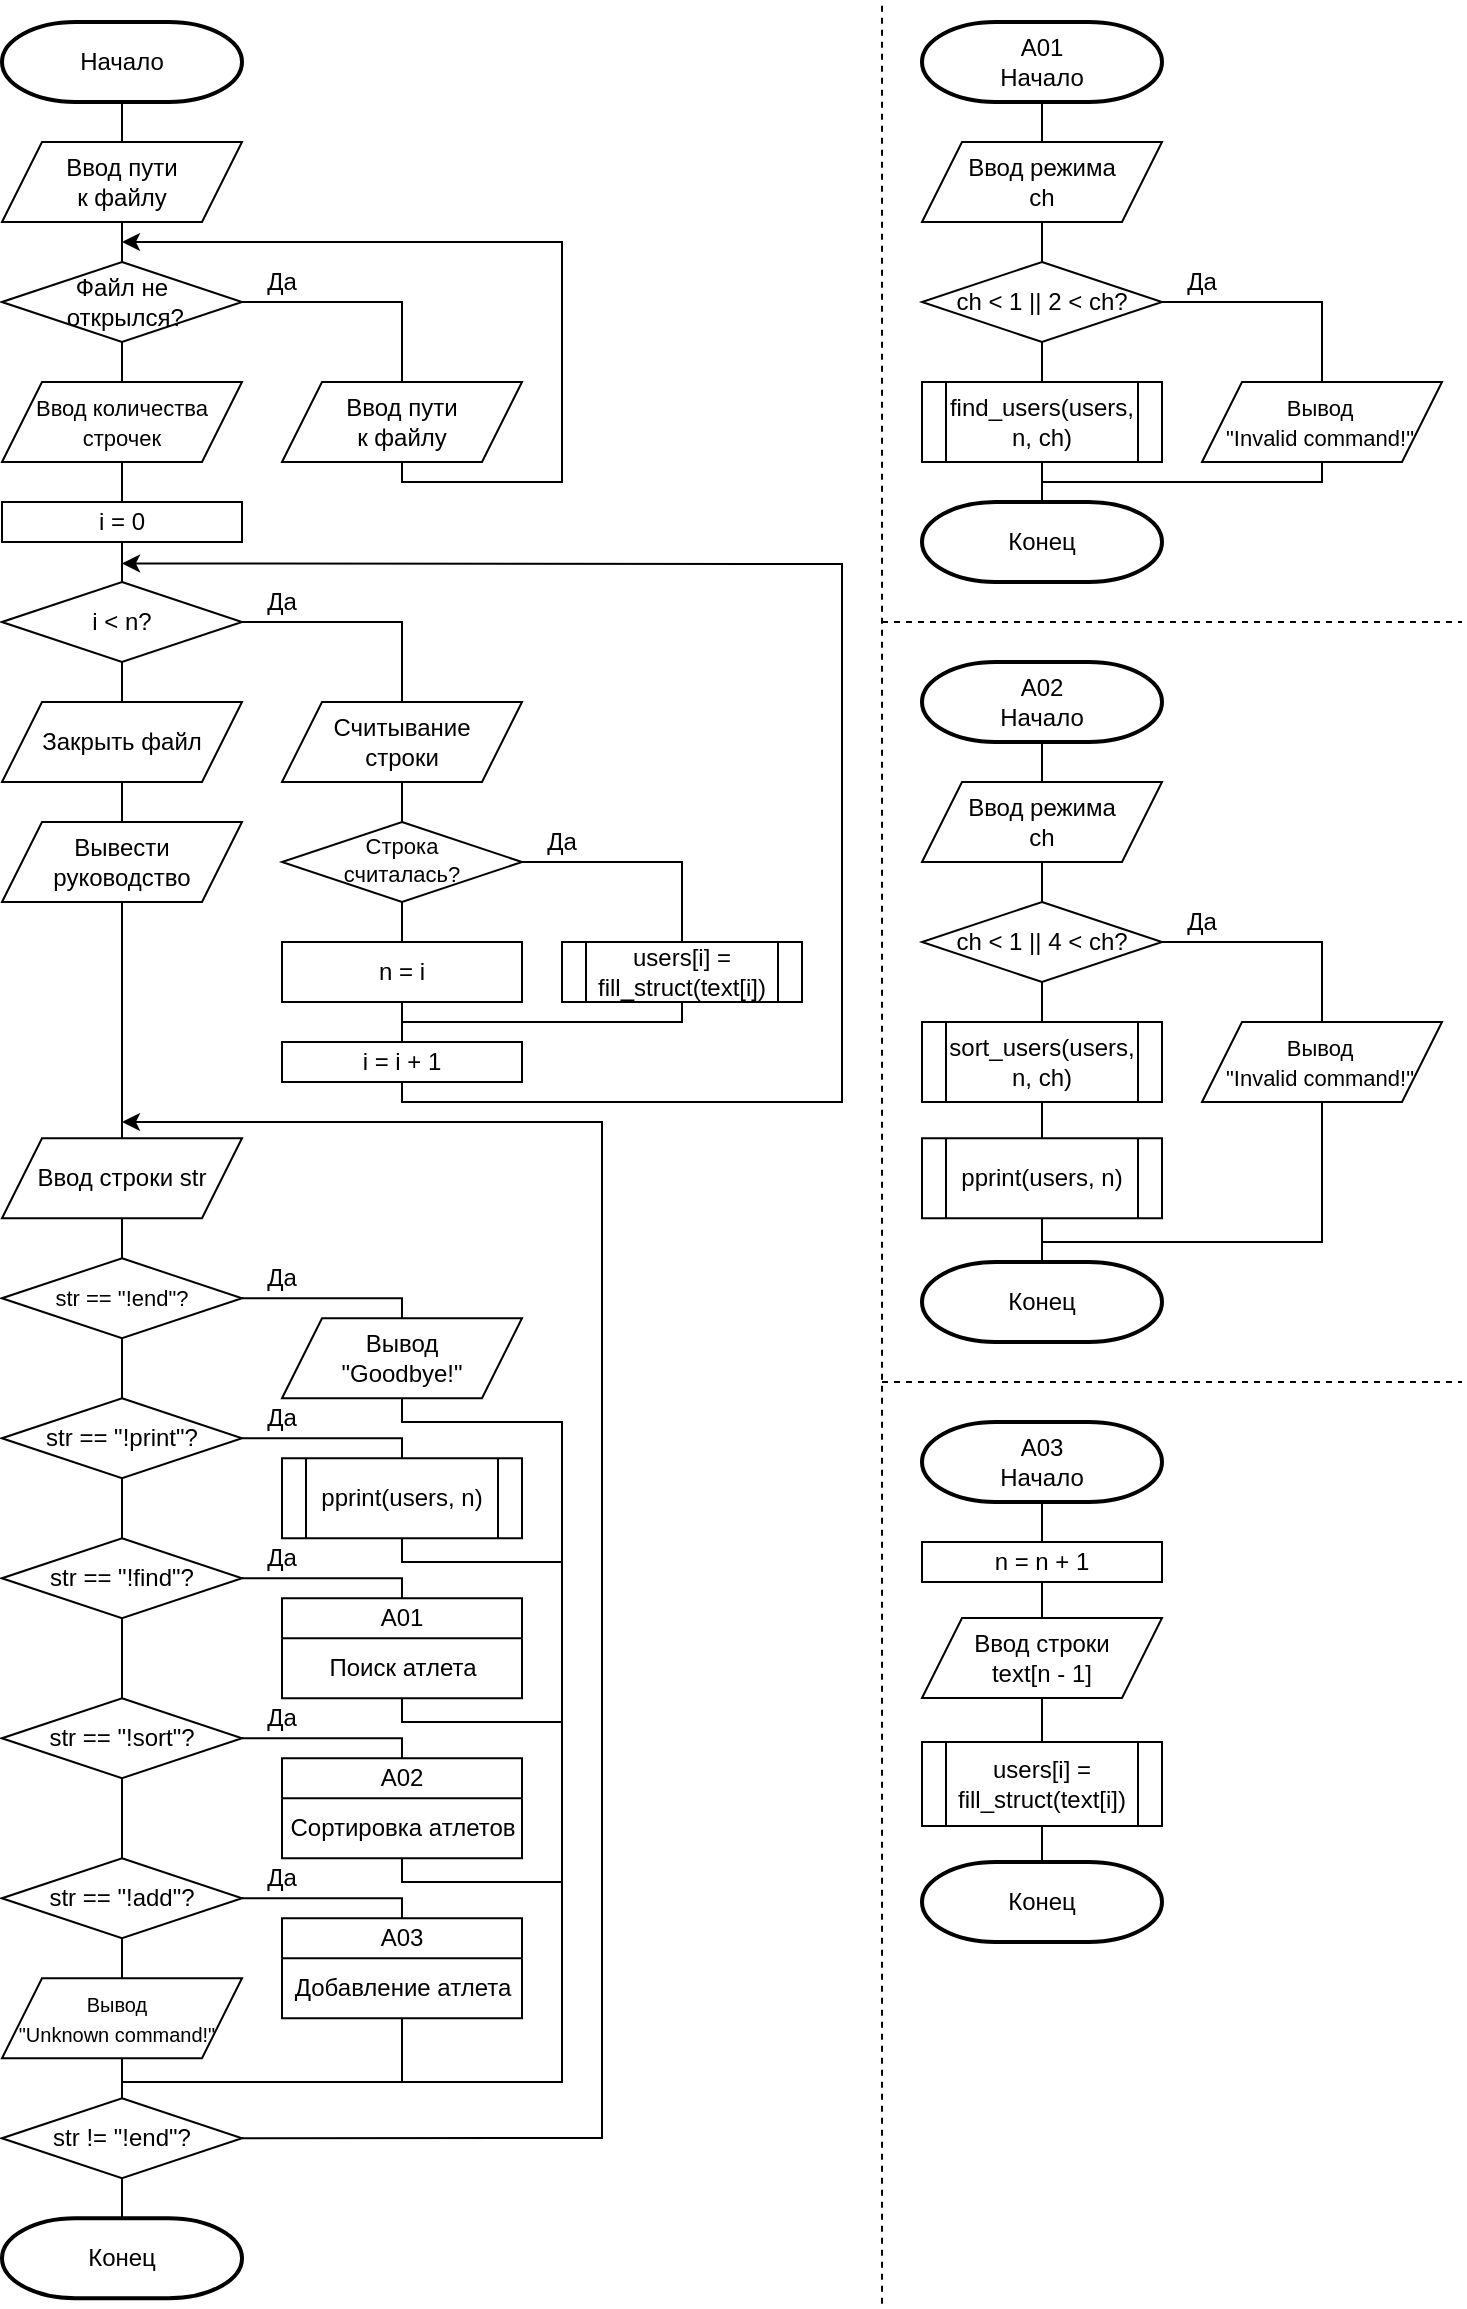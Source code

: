 <mxfile version="23.1.6" type="github" pages="5">
  <diagram name="Main" id="VdGe19wnGQsSNGawRBf9">
    <mxGraphModel dx="1363" dy="797" grid="1" gridSize="10" guides="1" tooltips="1" connect="1" arrows="1" fold="1" page="1" pageScale="1" pageWidth="827" pageHeight="1169" math="0" shadow="0">
      <root>
        <mxCell id="0" />
        <mxCell id="1" parent="0" />
        <mxCell id="hU4Yd9cr8TldzQdpKQsz-1" value="Начало" style="strokeWidth=2;html=1;shape=mxgraph.flowchart.terminator;whiteSpace=wrap;" vertex="1" parent="1">
          <mxGeometry x="40" y="20" width="120" height="40" as="geometry" />
        </mxCell>
        <mxCell id="hU4Yd9cr8TldzQdpKQsz-3" value="Ввод пути&lt;br&gt;к файлу" style="shape=parallelogram;perimeter=parallelogramPerimeter;whiteSpace=wrap;html=1;fixedSize=1;" vertex="1" parent="1">
          <mxGeometry x="40" y="80" width="120" height="40" as="geometry" />
        </mxCell>
        <mxCell id="hU4Yd9cr8TldzQdpKQsz-4" value="Файл не&lt;br&gt;&amp;nbsp;открылся?" style="strokeWidth=1;html=1;shape=mxgraph.flowchart.decision;whiteSpace=wrap;" vertex="1" parent="1">
          <mxGeometry x="40" y="140" width="120" height="40" as="geometry" />
        </mxCell>
        <mxCell id="hU4Yd9cr8TldzQdpKQsz-5" value="Ввод пути&lt;br&gt;к файлу" style="shape=parallelogram;perimeter=parallelogramPerimeter;whiteSpace=wrap;html=1;fixedSize=1;" vertex="1" parent="1">
          <mxGeometry x="180" y="200" width="120" height="40" as="geometry" />
        </mxCell>
        <mxCell id="hU4Yd9cr8TldzQdpKQsz-6" value="" style="endArrow=classic;html=1;rounded=0;exitX=0.5;exitY=1;exitDx=0;exitDy=0;" edge="1" parent="1" source="hU4Yd9cr8TldzQdpKQsz-5">
          <mxGeometry width="50" height="50" relative="1" as="geometry">
            <mxPoint x="330" y="240" as="sourcePoint" />
            <mxPoint x="100" y="130" as="targetPoint" />
            <Array as="points">
              <mxPoint x="240" y="250" />
              <mxPoint x="320" y="250" />
              <mxPoint x="320" y="130" />
            </Array>
          </mxGeometry>
        </mxCell>
        <mxCell id="hU4Yd9cr8TldzQdpKQsz-7" value="" style="endArrow=none;html=1;rounded=0;entryX=0.5;entryY=1;entryDx=0;entryDy=0;entryPerimeter=0;exitX=0.5;exitY=0;exitDx=0;exitDy=0;" edge="1" parent="1" source="hU4Yd9cr8TldzQdpKQsz-3" target="hU4Yd9cr8TldzQdpKQsz-1">
          <mxGeometry width="50" height="50" relative="1" as="geometry">
            <mxPoint x="190" y="100" as="sourcePoint" />
            <mxPoint x="190" y="60" as="targetPoint" />
          </mxGeometry>
        </mxCell>
        <mxCell id="hU4Yd9cr8TldzQdpKQsz-8" value="" style="endArrow=none;html=1;rounded=0;entryX=1;entryY=0.5;entryDx=0;entryDy=0;entryPerimeter=0;exitX=0.5;exitY=0;exitDx=0;exitDy=0;" edge="1" parent="1" source="hU4Yd9cr8TldzQdpKQsz-5" target="hU4Yd9cr8TldzQdpKQsz-4">
          <mxGeometry width="50" height="50" relative="1" as="geometry">
            <mxPoint x="260" y="120" as="sourcePoint" />
            <mxPoint x="260" y="80" as="targetPoint" />
            <Array as="points">
              <mxPoint x="240" y="160" />
            </Array>
          </mxGeometry>
        </mxCell>
        <mxCell id="hU4Yd9cr8TldzQdpKQsz-9" value="" style="endArrow=none;html=1;rounded=0;entryX=0.5;entryY=1;entryDx=0;entryDy=0;exitX=0.5;exitY=0;exitDx=0;exitDy=0;exitPerimeter=0;" edge="1" parent="1" source="hU4Yd9cr8TldzQdpKQsz-4" target="hU4Yd9cr8TldzQdpKQsz-3">
          <mxGeometry width="50" height="50" relative="1" as="geometry">
            <mxPoint x="270" y="130" as="sourcePoint" />
            <mxPoint x="270" y="90" as="targetPoint" />
          </mxGeometry>
        </mxCell>
        <mxCell id="hU4Yd9cr8TldzQdpKQsz-10" value="" style="endArrow=none;html=1;rounded=0;entryX=0.5;entryY=1;entryDx=0;entryDy=0;entryPerimeter=0;exitX=0.5;exitY=0;exitDx=0;exitDy=0;" edge="1" parent="1" source="hU4Yd9cr8TldzQdpKQsz-11" target="hU4Yd9cr8TldzQdpKQsz-4">
          <mxGeometry width="50" height="50" relative="1" as="geometry">
            <mxPoint x="100" y="240" as="sourcePoint" />
            <mxPoint x="280" y="100" as="targetPoint" />
          </mxGeometry>
        </mxCell>
        <mxCell id="hU4Yd9cr8TldzQdpKQsz-11" value="&lt;font style=&quot;font-size: 11px;&quot;&gt;Ввод количества строчек&lt;/font&gt;" style="shape=parallelogram;perimeter=parallelogramPerimeter;whiteSpace=wrap;html=1;fixedSize=1;" vertex="1" parent="1">
          <mxGeometry x="40" y="200" width="120" height="40" as="geometry" />
        </mxCell>
        <mxCell id="hU4Yd9cr8TldzQdpKQsz-12" value="Да" style="text;html=1;strokeColor=none;fillColor=none;align=center;verticalAlign=middle;whiteSpace=wrap;rounded=0;" vertex="1" parent="1">
          <mxGeometry x="150" y="135" width="60" height="30" as="geometry" />
        </mxCell>
        <mxCell id="hU4Yd9cr8TldzQdpKQsz-14" value="i = 0" style="rounded=0;whiteSpace=wrap;html=1;" vertex="1" parent="1">
          <mxGeometry x="40" y="260" width="120" height="20" as="geometry" />
        </mxCell>
        <mxCell id="hU4Yd9cr8TldzQdpKQsz-15" value="i &amp;lt; n?" style="strokeWidth=1;html=1;shape=mxgraph.flowchart.decision;whiteSpace=wrap;" vertex="1" parent="1">
          <mxGeometry x="40" y="300" width="120" height="40" as="geometry" />
        </mxCell>
        <mxCell id="hU4Yd9cr8TldzQdpKQsz-16" value="&lt;p style=&quot;line-height: 110%;&quot;&gt;&lt;font style=&quot;font-size: 11px;&quot;&gt;Строка&lt;br&gt;считалась?&lt;/font&gt;&lt;/p&gt;" style="strokeWidth=1;html=1;shape=mxgraph.flowchart.decision;whiteSpace=wrap;spacingBottom=3;" vertex="1" parent="1">
          <mxGeometry x="180" y="420" width="120" height="40" as="geometry" />
        </mxCell>
        <mxCell id="hU4Yd9cr8TldzQdpKQsz-17" value="Считывание&lt;br&gt;строки" style="shape=parallelogram;perimeter=parallelogramPerimeter;whiteSpace=wrap;html=1;fixedSize=1;" vertex="1" parent="1">
          <mxGeometry x="180" y="360" width="120" height="40" as="geometry" />
        </mxCell>
        <mxCell id="hU4Yd9cr8TldzQdpKQsz-19" value="n = i" style="rounded=0;whiteSpace=wrap;html=1;" vertex="1" parent="1">
          <mxGeometry x="180" y="480" width="120" height="30" as="geometry" />
        </mxCell>
        <mxCell id="hU4Yd9cr8TldzQdpKQsz-20" value="" style="endArrow=none;html=1;rounded=0;entryX=0.5;entryY=1;entryDx=0;entryDy=0;exitX=0.5;exitY=0;exitDx=0;exitDy=0;" edge="1" parent="1" source="hU4Yd9cr8TldzQdpKQsz-14" target="hU4Yd9cr8TldzQdpKQsz-11">
          <mxGeometry width="50" height="50" relative="1" as="geometry">
            <mxPoint x="170" y="360" as="sourcePoint" />
            <mxPoint x="170" y="320" as="targetPoint" />
          </mxGeometry>
        </mxCell>
        <mxCell id="hU4Yd9cr8TldzQdpKQsz-21" value="" style="endArrow=none;html=1;rounded=0;entryX=0.5;entryY=1;entryDx=0;entryDy=0;exitX=0.5;exitY=0;exitDx=0;exitDy=0;exitPerimeter=0;" edge="1" parent="1" source="hU4Yd9cr8TldzQdpKQsz-15" target="hU4Yd9cr8TldzQdpKQsz-14">
          <mxGeometry width="50" height="50" relative="1" as="geometry">
            <mxPoint x="160" y="330" as="sourcePoint" />
            <mxPoint x="160" y="290" as="targetPoint" />
          </mxGeometry>
        </mxCell>
        <mxCell id="hU4Yd9cr8TldzQdpKQsz-22" value="" style="endArrow=none;html=1;rounded=0;entryX=1;entryY=0.5;entryDx=0;entryDy=0;entryPerimeter=0;exitX=0.5;exitY=0;exitDx=0;exitDy=0;" edge="1" parent="1" source="hU4Yd9cr8TldzQdpKQsz-17" target="hU4Yd9cr8TldzQdpKQsz-15">
          <mxGeometry width="50" height="50" relative="1" as="geometry">
            <mxPoint x="220" y="340" as="sourcePoint" />
            <mxPoint x="220" y="300" as="targetPoint" />
            <Array as="points">
              <mxPoint x="240" y="320" />
            </Array>
          </mxGeometry>
        </mxCell>
        <mxCell id="hU4Yd9cr8TldzQdpKQsz-23" value="" style="endArrow=none;html=1;rounded=0;entryX=0.5;entryY=1;entryDx=0;entryDy=0;exitX=0.5;exitY=0;exitDx=0;exitDy=0;exitPerimeter=0;" edge="1" parent="1" source="hU4Yd9cr8TldzQdpKQsz-16" target="hU4Yd9cr8TldzQdpKQsz-17">
          <mxGeometry width="50" height="50" relative="1" as="geometry">
            <mxPoint x="350" y="410" as="sourcePoint" />
            <mxPoint x="350" y="370" as="targetPoint" />
          </mxGeometry>
        </mxCell>
        <mxCell id="hU4Yd9cr8TldzQdpKQsz-24" value="" style="endArrow=none;html=1;rounded=0;entryX=1;entryY=0.5;entryDx=0;entryDy=0;entryPerimeter=0;exitX=0.5;exitY=0;exitDx=0;exitDy=0;" edge="1" parent="1" source="hU4Yd9cr8TldzQdpKQsz-123" target="hU4Yd9cr8TldzQdpKQsz-16">
          <mxGeometry width="50" height="50" relative="1" as="geometry">
            <mxPoint x="380" y="480" as="sourcePoint" />
            <mxPoint x="370" y="420" as="targetPoint" />
            <Array as="points">
              <mxPoint x="380" y="440" />
            </Array>
          </mxGeometry>
        </mxCell>
        <mxCell id="hU4Yd9cr8TldzQdpKQsz-25" value="" style="endArrow=none;html=1;rounded=0;entryX=0.5;entryY=1;entryDx=0;entryDy=0;entryPerimeter=0;exitX=0.5;exitY=0;exitDx=0;exitDy=0;" edge="1" parent="1" source="hU4Yd9cr8TldzQdpKQsz-19" target="hU4Yd9cr8TldzQdpKQsz-16">
          <mxGeometry width="50" height="50" relative="1" as="geometry">
            <mxPoint x="310" y="500" as="sourcePoint" />
            <mxPoint x="310" y="460" as="targetPoint" />
          </mxGeometry>
        </mxCell>
        <mxCell id="hU4Yd9cr8TldzQdpKQsz-26" value="" style="endArrow=none;html=1;rounded=0;entryX=0.5;entryY=1;entryDx=0;entryDy=0;exitX=0.5;exitY=0;exitDx=0;exitDy=0;" edge="1" parent="1" source="hU4Yd9cr8TldzQdpKQsz-27" target="hU4Yd9cr8TldzQdpKQsz-19">
          <mxGeometry width="50" height="50" relative="1" as="geometry">
            <mxPoint x="300" y="510" as="sourcePoint" />
            <mxPoint x="230" y="510" as="targetPoint" />
          </mxGeometry>
        </mxCell>
        <mxCell id="hU4Yd9cr8TldzQdpKQsz-27" value="i = i + 1" style="rounded=0;whiteSpace=wrap;html=1;" vertex="1" parent="1">
          <mxGeometry x="180" y="530" width="120" height="20" as="geometry" />
        </mxCell>
        <mxCell id="hU4Yd9cr8TldzQdpKQsz-28" value="" style="endArrow=none;html=1;rounded=0;entryX=0.5;entryY=1;entryDx=0;entryDy=0;" edge="1" parent="1" target="hU4Yd9cr8TldzQdpKQsz-123">
          <mxGeometry width="50" height="50" relative="1" as="geometry">
            <mxPoint x="240" y="520" as="sourcePoint" />
            <mxPoint x="380" y="510" as="targetPoint" />
            <Array as="points">
              <mxPoint x="380" y="520" />
            </Array>
          </mxGeometry>
        </mxCell>
        <mxCell id="hU4Yd9cr8TldzQdpKQsz-29" value="Да" style="text;html=1;strokeColor=none;fillColor=none;align=center;verticalAlign=middle;whiteSpace=wrap;rounded=0;" vertex="1" parent="1">
          <mxGeometry x="150" y="295" width="60" height="30" as="geometry" />
        </mxCell>
        <mxCell id="hU4Yd9cr8TldzQdpKQsz-30" value="Да" style="text;html=1;strokeColor=none;fillColor=none;align=center;verticalAlign=middle;whiteSpace=wrap;rounded=0;" vertex="1" parent="1">
          <mxGeometry x="290" y="415" width="60" height="30" as="geometry" />
        </mxCell>
        <mxCell id="hU4Yd9cr8TldzQdpKQsz-31" value="" style="endArrow=classic;html=1;rounded=0;exitX=0.5;exitY=1;exitDx=0;exitDy=0;" edge="1" parent="1" source="hU4Yd9cr8TldzQdpKQsz-27">
          <mxGeometry width="50" height="50" relative="1" as="geometry">
            <mxPoint x="210" y="640" as="sourcePoint" />
            <mxPoint x="100" y="290.69" as="targetPoint" />
            <Array as="points">
              <mxPoint x="240" y="560" />
              <mxPoint x="460" y="560" />
              <mxPoint x="460" y="291" />
            </Array>
          </mxGeometry>
        </mxCell>
        <mxCell id="hU4Yd9cr8TldzQdpKQsz-32" value="Закрыть файл" style="shape=parallelogram;perimeter=parallelogramPerimeter;whiteSpace=wrap;html=1;fixedSize=1;" vertex="1" parent="1">
          <mxGeometry x="40" y="360" width="120" height="40" as="geometry" />
        </mxCell>
        <mxCell id="hU4Yd9cr8TldzQdpKQsz-33" value="Вывести&lt;br&gt;руководство" style="shape=parallelogram;perimeter=parallelogramPerimeter;whiteSpace=wrap;html=1;fixedSize=1;" vertex="1" parent="1">
          <mxGeometry x="40" y="420" width="120" height="40" as="geometry" />
        </mxCell>
        <mxCell id="hU4Yd9cr8TldzQdpKQsz-34" value="Ввод строки str" style="shape=parallelogram;perimeter=parallelogramPerimeter;whiteSpace=wrap;html=1;fixedSize=1;" vertex="1" parent="1">
          <mxGeometry x="40" y="578.13" width="120" height="40" as="geometry" />
        </mxCell>
        <mxCell id="hU4Yd9cr8TldzQdpKQsz-35" value="" style="endArrow=none;html=1;rounded=0;entryX=0.5;entryY=1;entryDx=0;entryDy=0;exitX=0.5;exitY=0;exitDx=0;exitDy=0;" edge="1" parent="1" source="hU4Yd9cr8TldzQdpKQsz-34" target="hU4Yd9cr8TldzQdpKQsz-33">
          <mxGeometry width="50" height="50" relative="1" as="geometry">
            <mxPoint x="120" y="540" as="sourcePoint" />
            <mxPoint x="120" y="500" as="targetPoint" />
          </mxGeometry>
        </mxCell>
        <mxCell id="hU4Yd9cr8TldzQdpKQsz-36" value="" style="endArrow=none;html=1;rounded=0;entryX=0.5;entryY=1;entryDx=0;entryDy=0;exitX=0.5;exitY=0;exitDx=0;exitDy=0;" edge="1" parent="1" source="hU4Yd9cr8TldzQdpKQsz-33" target="hU4Yd9cr8TldzQdpKQsz-32">
          <mxGeometry width="50" height="50" relative="1" as="geometry">
            <mxPoint x="10" y="480" as="sourcePoint" />
            <mxPoint x="10" y="440" as="targetPoint" />
          </mxGeometry>
        </mxCell>
        <mxCell id="hU4Yd9cr8TldzQdpKQsz-37" value="" style="endArrow=none;html=1;rounded=0;entryX=0.5;entryY=1;entryDx=0;entryDy=0;entryPerimeter=0;exitX=0.5;exitY=0;exitDx=0;exitDy=0;" edge="1" parent="1" source="hU4Yd9cr8TldzQdpKQsz-32" target="hU4Yd9cr8TldzQdpKQsz-15">
          <mxGeometry width="50" height="50" relative="1" as="geometry">
            <mxPoint x="30" y="390" as="sourcePoint" />
            <mxPoint x="30" y="350" as="targetPoint" />
          </mxGeometry>
        </mxCell>
        <mxCell id="hU4Yd9cr8TldzQdpKQsz-38" value="&lt;font style=&quot;font-size: 11px;&quot;&gt;str == &quot;!end&quot;?&lt;/font&gt;" style="strokeWidth=1;html=1;shape=mxgraph.flowchart.decision;whiteSpace=wrap;" vertex="1" parent="1">
          <mxGeometry x="40" y="638.13" width="120" height="40" as="geometry" />
        </mxCell>
        <mxCell id="hU4Yd9cr8TldzQdpKQsz-39" value="str == &quot;!print&quot;?" style="strokeWidth=1;html=1;shape=mxgraph.flowchart.decision;whiteSpace=wrap;" vertex="1" parent="1">
          <mxGeometry x="40" y="708.13" width="120" height="40" as="geometry" />
        </mxCell>
        <mxCell id="hU4Yd9cr8TldzQdpKQsz-40" value="str == &quot;!sort&quot;?" style="strokeWidth=1;html=1;shape=mxgraph.flowchart.decision;whiteSpace=wrap;" vertex="1" parent="1">
          <mxGeometry x="40" y="858.13" width="120" height="40" as="geometry" />
        </mxCell>
        <mxCell id="hU4Yd9cr8TldzQdpKQsz-41" value="str == &quot;!find&quot;?" style="strokeWidth=1;html=1;shape=mxgraph.flowchart.decision;whiteSpace=wrap;" vertex="1" parent="1">
          <mxGeometry x="40" y="778.13" width="120" height="40" as="geometry" />
        </mxCell>
        <mxCell id="hU4Yd9cr8TldzQdpKQsz-42" value="str == &quot;!add&quot;?" style="strokeWidth=1;html=1;shape=mxgraph.flowchart.decision;whiteSpace=wrap;" vertex="1" parent="1">
          <mxGeometry x="40" y="938.13" width="120" height="40" as="geometry" />
        </mxCell>
        <mxCell id="hU4Yd9cr8TldzQdpKQsz-43" value="Вывод&lt;br&gt;&quot;Goodbye!&quot;" style="shape=parallelogram;perimeter=parallelogramPerimeter;whiteSpace=wrap;html=1;fixedSize=1;" vertex="1" parent="1">
          <mxGeometry x="180" y="668.13" width="120" height="40" as="geometry" />
        </mxCell>
        <mxCell id="hU4Yd9cr8TldzQdpKQsz-44" value="&lt;font style=&quot;font-size: 10px;&quot;&gt;Вывод&lt;br&gt;&quot;Unknown command!&quot;&lt;/font&gt;" style="shape=parallelogram;perimeter=parallelogramPerimeter;whiteSpace=wrap;html=1;fixedSize=1;spacingRight=5;" vertex="1" parent="1">
          <mxGeometry x="40" y="998.13" width="120" height="40" as="geometry" />
        </mxCell>
        <mxCell id="hU4Yd9cr8TldzQdpKQsz-45" value="str != &quot;!end&quot;?" style="strokeWidth=1;html=1;shape=mxgraph.flowchart.decision;whiteSpace=wrap;" vertex="1" parent="1">
          <mxGeometry x="40" y="1058.13" width="120" height="40" as="geometry" />
        </mxCell>
        <mxCell id="hU4Yd9cr8TldzQdpKQsz-46" value="Конец" style="strokeWidth=2;html=1;shape=mxgraph.flowchart.terminator;whiteSpace=wrap;" vertex="1" parent="1">
          <mxGeometry x="40" y="1118.13" width="120" height="40" as="geometry" />
        </mxCell>
        <mxCell id="hU4Yd9cr8TldzQdpKQsz-48" value="pprint(users, n)" style="shape=process;whiteSpace=wrap;html=1;backgroundOutline=1;" vertex="1" parent="1">
          <mxGeometry x="180" y="738.13" width="120" height="40" as="geometry" />
        </mxCell>
        <mxCell id="hU4Yd9cr8TldzQdpKQsz-49" value="A01" style="swimlane;fontStyle=0;childLayout=stackLayout;horizontal=1;startSize=20;horizontalStack=0;resizeParent=1;resizeParentMax=0;resizeLast=0;collapsible=1;marginBottom=0;whiteSpace=wrap;html=1;" vertex="1" parent="1">
          <mxGeometry x="180" y="808.13" width="120" height="50" as="geometry" />
        </mxCell>
        <mxCell id="hU4Yd9cr8TldzQdpKQsz-50" value="Поиск атлета" style="text;html=1;align=center;verticalAlign=middle;resizable=0;points=[];autosize=1;strokeColor=none;fillColor=none;" vertex="1" parent="hU4Yd9cr8TldzQdpKQsz-49">
          <mxGeometry y="20" width="120" height="30" as="geometry" />
        </mxCell>
        <mxCell id="hU4Yd9cr8TldzQdpKQsz-51" value="A02" style="swimlane;fontStyle=0;childLayout=stackLayout;horizontal=1;startSize=20;horizontalStack=0;resizeParent=1;resizeParentMax=0;resizeLast=0;collapsible=1;marginBottom=0;whiteSpace=wrap;html=1;" vertex="1" parent="1">
          <mxGeometry x="180" y="888.13" width="120" height="50" as="geometry" />
        </mxCell>
        <mxCell id="hU4Yd9cr8TldzQdpKQsz-52" value="Сортировка атлетов" style="text;html=1;align=center;verticalAlign=middle;resizable=0;points=[];autosize=1;strokeColor=none;fillColor=none;" vertex="1" parent="hU4Yd9cr8TldzQdpKQsz-51">
          <mxGeometry y="20" width="120" height="30" as="geometry" />
        </mxCell>
        <mxCell id="hU4Yd9cr8TldzQdpKQsz-55" value="A03" style="swimlane;fontStyle=0;childLayout=stackLayout;horizontal=1;startSize=20;horizontalStack=0;resizeParent=1;resizeParentMax=0;resizeLast=0;collapsible=1;marginBottom=0;whiteSpace=wrap;html=1;" vertex="1" parent="1">
          <mxGeometry x="180" y="968.13" width="120" height="50" as="geometry" />
        </mxCell>
        <mxCell id="hU4Yd9cr8TldzQdpKQsz-56" value="Добавление атлета" style="text;html=1;align=center;verticalAlign=middle;resizable=0;points=[];autosize=1;strokeColor=none;fillColor=none;" vertex="1" parent="hU4Yd9cr8TldzQdpKQsz-55">
          <mxGeometry y="20" width="120" height="30" as="geometry" />
        </mxCell>
        <mxCell id="hU4Yd9cr8TldzQdpKQsz-57" value="" style="endArrow=none;html=1;rounded=0;entryX=0.5;entryY=1;entryDx=0;entryDy=0;exitX=0.5;exitY=0;exitDx=0;exitDy=0;exitPerimeter=0;" edge="1" parent="1" source="hU4Yd9cr8TldzQdpKQsz-45" target="hU4Yd9cr8TldzQdpKQsz-44">
          <mxGeometry width="50" height="50" relative="1" as="geometry">
            <mxPoint x="200" y="1098.13" as="sourcePoint" />
            <mxPoint x="200" y="1058.13" as="targetPoint" />
          </mxGeometry>
        </mxCell>
        <mxCell id="hU4Yd9cr8TldzQdpKQsz-58" value="" style="endArrow=none;html=1;rounded=0;entryX=0.5;entryY=1;entryDx=0;entryDy=0;entryPerimeter=0;exitX=0.5;exitY=0;exitDx=0;exitDy=0;exitPerimeter=0;" edge="1" parent="1" source="hU4Yd9cr8TldzQdpKQsz-46" target="hU4Yd9cr8TldzQdpKQsz-45">
          <mxGeometry width="50" height="50" relative="1" as="geometry">
            <mxPoint x="190" y="1148.13" as="sourcePoint" />
            <mxPoint x="190" y="1108.13" as="targetPoint" />
          </mxGeometry>
        </mxCell>
        <mxCell id="hU4Yd9cr8TldzQdpKQsz-59" value="" style="endArrow=none;html=1;rounded=0;entryX=0.5;entryY=1;entryDx=0;entryDy=0;entryPerimeter=0;exitX=0.5;exitY=0;exitDx=0;exitDy=0;" edge="1" parent="1" source="hU4Yd9cr8TldzQdpKQsz-44" target="hU4Yd9cr8TldzQdpKQsz-42">
          <mxGeometry width="50" height="50" relative="1" as="geometry">
            <mxPoint x="10" y="1008.13" as="sourcePoint" />
            <mxPoint x="10" y="968.13" as="targetPoint" />
          </mxGeometry>
        </mxCell>
        <mxCell id="hU4Yd9cr8TldzQdpKQsz-60" value="" style="endArrow=none;html=1;rounded=0;entryX=0.5;entryY=1;entryDx=0;entryDy=0;entryPerimeter=0;exitX=0.5;exitY=0;exitDx=0;exitDy=0;exitPerimeter=0;" edge="1" parent="1" source="hU4Yd9cr8TldzQdpKQsz-42" target="hU4Yd9cr8TldzQdpKQsz-40">
          <mxGeometry width="50" height="50" relative="1" as="geometry">
            <mxPoint x="50" y="958.13" as="sourcePoint" />
            <mxPoint x="50" y="918.13" as="targetPoint" />
          </mxGeometry>
        </mxCell>
        <mxCell id="hU4Yd9cr8TldzQdpKQsz-61" value="" style="endArrow=none;html=1;rounded=0;entryX=0.5;entryY=1;entryDx=0;entryDy=0;exitX=0.5;exitY=0;exitDx=0;exitDy=0;exitPerimeter=0;" edge="1" parent="1" source="hU4Yd9cr8TldzQdpKQsz-38" target="hU4Yd9cr8TldzQdpKQsz-34">
          <mxGeometry width="50" height="50" relative="1" as="geometry">
            <mxPoint x="40" y="658.13" as="sourcePoint" />
            <mxPoint x="40" y="618.13" as="targetPoint" />
          </mxGeometry>
        </mxCell>
        <mxCell id="hU4Yd9cr8TldzQdpKQsz-63" value="" style="endArrow=none;html=1;rounded=0;entryX=1;entryY=0.5;entryDx=0;entryDy=0;entryPerimeter=0;exitX=0.5;exitY=0;exitDx=0;exitDy=0;" edge="1" parent="1" source="hU4Yd9cr8TldzQdpKQsz-43" target="hU4Yd9cr8TldzQdpKQsz-38">
          <mxGeometry width="50" height="50" relative="1" as="geometry">
            <mxPoint x="170" y="658.13" as="sourcePoint" />
            <mxPoint x="170" y="618.13" as="targetPoint" />
            <Array as="points">
              <mxPoint x="240" y="658.13" />
            </Array>
          </mxGeometry>
        </mxCell>
        <mxCell id="hU4Yd9cr8TldzQdpKQsz-64" value="" style="endArrow=none;html=1;rounded=0;entryX=1;entryY=0.5;entryDx=0;entryDy=0;entryPerimeter=0;exitX=0.5;exitY=0;exitDx=0;exitDy=0;" edge="1" parent="1" source="hU4Yd9cr8TldzQdpKQsz-48" target="hU4Yd9cr8TldzQdpKQsz-39">
          <mxGeometry width="50" height="50" relative="1" as="geometry">
            <mxPoint x="140" y="798.13" as="sourcePoint" />
            <mxPoint x="140" y="758.13" as="targetPoint" />
            <Array as="points">
              <mxPoint x="240" y="728.13" />
            </Array>
          </mxGeometry>
        </mxCell>
        <mxCell id="hU4Yd9cr8TldzQdpKQsz-65" value="" style="endArrow=none;html=1;rounded=0;entryX=1;entryY=0.5;entryDx=0;entryDy=0;entryPerimeter=0;exitX=0.5;exitY=0;exitDx=0;exitDy=0;" edge="1" parent="1" source="hU4Yd9cr8TldzQdpKQsz-49" target="hU4Yd9cr8TldzQdpKQsz-41">
          <mxGeometry width="50" height="50" relative="1" as="geometry">
            <mxPoint x="150" y="858.13" as="sourcePoint" />
            <mxPoint x="150" y="818.13" as="targetPoint" />
            <Array as="points">
              <mxPoint x="240" y="798.13" />
            </Array>
          </mxGeometry>
        </mxCell>
        <mxCell id="hU4Yd9cr8TldzQdpKQsz-66" value="" style="endArrow=none;html=1;rounded=0;entryX=1;entryY=0.5;entryDx=0;entryDy=0;entryPerimeter=0;exitX=0.5;exitY=0;exitDx=0;exitDy=0;" edge="1" parent="1" source="hU4Yd9cr8TldzQdpKQsz-51" target="hU4Yd9cr8TldzQdpKQsz-40">
          <mxGeometry width="50" height="50" relative="1" as="geometry">
            <mxPoint x="140" y="948.13" as="sourcePoint" />
            <mxPoint x="140" y="908.13" as="targetPoint" />
            <Array as="points">
              <mxPoint x="240" y="878.13" />
            </Array>
          </mxGeometry>
        </mxCell>
        <mxCell id="hU4Yd9cr8TldzQdpKQsz-67" value="" style="endArrow=none;html=1;rounded=0;entryX=1;entryY=0.5;entryDx=0;entryDy=0;entryPerimeter=0;exitX=0.5;exitY=0;exitDx=0;exitDy=0;" edge="1" parent="1" source="hU4Yd9cr8TldzQdpKQsz-55" target="hU4Yd9cr8TldzQdpKQsz-42">
          <mxGeometry width="50" height="50" relative="1" as="geometry">
            <mxPoint x="150" y="968.13" as="sourcePoint" />
            <mxPoint x="150" y="928.13" as="targetPoint" />
            <Array as="points">
              <mxPoint x="240" y="958.13" />
            </Array>
          </mxGeometry>
        </mxCell>
        <mxCell id="hU4Yd9cr8TldzQdpKQsz-73" value="Да" style="text;html=1;strokeColor=none;fillColor=none;align=center;verticalAlign=middle;whiteSpace=wrap;rounded=0;" vertex="1" parent="1">
          <mxGeometry x="150" y="933.13" width="60" height="30" as="geometry" />
        </mxCell>
        <mxCell id="hU4Yd9cr8TldzQdpKQsz-74" value="Да" style="text;html=1;strokeColor=none;fillColor=none;align=center;verticalAlign=middle;whiteSpace=wrap;rounded=0;" vertex="1" parent="1">
          <mxGeometry x="150" y="633.13" width="60" height="30" as="geometry" />
        </mxCell>
        <mxCell id="hU4Yd9cr8TldzQdpKQsz-75" value="Да" style="text;html=1;strokeColor=none;fillColor=none;align=center;verticalAlign=middle;whiteSpace=wrap;rounded=0;" vertex="1" parent="1">
          <mxGeometry x="150" y="703.13" width="60" height="30" as="geometry" />
        </mxCell>
        <mxCell id="hU4Yd9cr8TldzQdpKQsz-76" value="Да" style="text;html=1;strokeColor=none;fillColor=none;align=center;verticalAlign=middle;whiteSpace=wrap;rounded=0;" vertex="1" parent="1">
          <mxGeometry x="150" y="773.13" width="60" height="30" as="geometry" />
        </mxCell>
        <mxCell id="hU4Yd9cr8TldzQdpKQsz-77" value="Да" style="text;html=1;strokeColor=none;fillColor=none;align=center;verticalAlign=middle;whiteSpace=wrap;rounded=0;" vertex="1" parent="1">
          <mxGeometry x="150" y="853.13" width="60" height="30" as="geometry" />
        </mxCell>
        <mxCell id="hU4Yd9cr8TldzQdpKQsz-78" value="" style="endArrow=none;html=1;rounded=0;entryX=0.5;entryY=1;entryDx=0;entryDy=0;entryPerimeter=0;exitX=0.5;exitY=0;exitDx=0;exitDy=0;exitPerimeter=0;" edge="1" parent="1" source="hU4Yd9cr8TldzQdpKQsz-40" target="hU4Yd9cr8TldzQdpKQsz-41">
          <mxGeometry width="50" height="50" relative="1" as="geometry">
            <mxPoint x="70" y="868.13" as="sourcePoint" />
            <mxPoint x="70" y="828.13" as="targetPoint" />
          </mxGeometry>
        </mxCell>
        <mxCell id="hU4Yd9cr8TldzQdpKQsz-79" value="" style="endArrow=none;html=1;rounded=0;entryX=0.5;entryY=1;entryDx=0;entryDy=0;entryPerimeter=0;exitX=0.5;exitY=0;exitDx=0;exitDy=0;exitPerimeter=0;" edge="1" parent="1" source="hU4Yd9cr8TldzQdpKQsz-41" target="hU4Yd9cr8TldzQdpKQsz-39">
          <mxGeometry width="50" height="50" relative="1" as="geometry">
            <mxPoint x="60" y="798.13" as="sourcePoint" />
            <mxPoint x="60" y="758.13" as="targetPoint" />
          </mxGeometry>
        </mxCell>
        <mxCell id="hU4Yd9cr8TldzQdpKQsz-80" value="" style="endArrow=none;html=1;rounded=0;entryX=0.5;entryY=1;entryDx=0;entryDy=0;entryPerimeter=0;exitX=0.5;exitY=0;exitDx=0;exitDy=0;exitPerimeter=0;" edge="1" parent="1" source="hU4Yd9cr8TldzQdpKQsz-39" target="hU4Yd9cr8TldzQdpKQsz-38">
          <mxGeometry width="50" height="50" relative="1" as="geometry">
            <mxPoint x="100" y="728.13" as="sourcePoint" />
            <mxPoint x="100" y="688.13" as="targetPoint" />
          </mxGeometry>
        </mxCell>
        <mxCell id="hU4Yd9cr8TldzQdpKQsz-85" value="" style="endArrow=none;html=1;rounded=0;entryX=1;entryY=0.5;entryDx=0;entryDy=0;entryPerimeter=0;startArrow=classic;startFill=1;" edge="1" parent="1" target="hU4Yd9cr8TldzQdpKQsz-45">
          <mxGeometry width="50" height="50" relative="1" as="geometry">
            <mxPoint x="100" y="570.0" as="sourcePoint" />
            <mxPoint x="230" y="1099.13" as="targetPoint" />
            <Array as="points">
              <mxPoint x="340" y="570" />
              <mxPoint x="340" y="1078" />
            </Array>
          </mxGeometry>
        </mxCell>
        <mxCell id="hU4Yd9cr8TldzQdpKQsz-86" value="" style="endArrow=none;dashed=1;html=1;rounded=0;" edge="1" parent="1">
          <mxGeometry width="50" height="50" relative="1" as="geometry">
            <mxPoint x="480" y="1160.87" as="sourcePoint" />
            <mxPoint x="480" y="10" as="targetPoint" />
          </mxGeometry>
        </mxCell>
        <mxCell id="hU4Yd9cr8TldzQdpKQsz-87" value="A01&lt;br&gt;Начало" style="strokeWidth=2;html=1;shape=mxgraph.flowchart.terminator;whiteSpace=wrap;" vertex="1" parent="1">
          <mxGeometry x="500" y="20" width="120" height="40" as="geometry" />
        </mxCell>
        <mxCell id="hU4Yd9cr8TldzQdpKQsz-88" value="Ввод режима&lt;br&gt;ch" style="shape=parallelogram;perimeter=parallelogramPerimeter;whiteSpace=wrap;html=1;fixedSize=1;" vertex="1" parent="1">
          <mxGeometry x="500" y="80" width="120" height="40" as="geometry" />
        </mxCell>
        <mxCell id="hU4Yd9cr8TldzQdpKQsz-89" value="ch &amp;lt; 1 || 2 &amp;lt; ch?" style="strokeWidth=1;html=1;shape=mxgraph.flowchart.decision;whiteSpace=wrap;" vertex="1" parent="1">
          <mxGeometry x="500" y="140" width="120" height="40" as="geometry" />
        </mxCell>
        <mxCell id="hU4Yd9cr8TldzQdpKQsz-90" value="&lt;font style=&quot;font-size: 11px;&quot;&gt;Вывод&lt;br&gt;&quot;Invalid command!&lt;span style=&quot;background-color: initial;&quot;&gt;&quot;&lt;/span&gt;&lt;/font&gt;" style="shape=parallelogram;perimeter=parallelogramPerimeter;whiteSpace=wrap;html=1;fixedSize=1;spacingRight=2;" vertex="1" parent="1">
          <mxGeometry x="640" y="200" width="120" height="40" as="geometry" />
        </mxCell>
        <mxCell id="hU4Yd9cr8TldzQdpKQsz-91" value="find_users(users, n, ch)" style="shape=process;whiteSpace=wrap;html=1;backgroundOutline=1;" vertex="1" parent="1">
          <mxGeometry x="500" y="200" width="120" height="40" as="geometry" />
        </mxCell>
        <mxCell id="hU4Yd9cr8TldzQdpKQsz-92" value="Конец" style="strokeWidth=2;html=1;shape=mxgraph.flowchart.terminator;whiteSpace=wrap;" vertex="1" parent="1">
          <mxGeometry x="500" y="260" width="120" height="40" as="geometry" />
        </mxCell>
        <mxCell id="hU4Yd9cr8TldzQdpKQsz-93" value="" style="endArrow=none;html=1;rounded=0;entryX=0.5;entryY=1;entryDx=0;entryDy=0;exitX=0.5;exitY=0;exitDx=0;exitDy=0;exitPerimeter=0;" edge="1" parent="1" source="hU4Yd9cr8TldzQdpKQsz-89" target="hU4Yd9cr8TldzQdpKQsz-88">
          <mxGeometry width="50" height="50" relative="1" as="geometry">
            <mxPoint x="640" y="120" as="sourcePoint" />
            <mxPoint x="640" y="80" as="targetPoint" />
          </mxGeometry>
        </mxCell>
        <mxCell id="hU4Yd9cr8TldzQdpKQsz-94" value="" style="endArrow=none;html=1;rounded=0;entryX=0.5;entryY=1;entryDx=0;entryDy=0;entryPerimeter=0;exitX=0.5;exitY=0;exitDx=0;exitDy=0;" edge="1" parent="1" source="hU4Yd9cr8TldzQdpKQsz-88" target="hU4Yd9cr8TldzQdpKQsz-87">
          <mxGeometry width="50" height="50" relative="1" as="geometry">
            <mxPoint x="650" y="130" as="sourcePoint" />
            <mxPoint x="650" y="90" as="targetPoint" />
          </mxGeometry>
        </mxCell>
        <mxCell id="hU4Yd9cr8TldzQdpKQsz-95" value="" style="endArrow=none;html=1;rounded=0;entryX=0.5;entryY=1;entryDx=0;entryDy=0;entryPerimeter=0;exitX=0.5;exitY=0;exitDx=0;exitDy=0;" edge="1" parent="1" source="hU4Yd9cr8TldzQdpKQsz-91" target="hU4Yd9cr8TldzQdpKQsz-89">
          <mxGeometry width="50" height="50" relative="1" as="geometry">
            <mxPoint x="660" y="140" as="sourcePoint" />
            <mxPoint x="660" y="100" as="targetPoint" />
          </mxGeometry>
        </mxCell>
        <mxCell id="hU4Yd9cr8TldzQdpKQsz-96" value="" style="endArrow=none;html=1;rounded=0;entryX=1;entryY=0.5;entryDx=0;entryDy=0;entryPerimeter=0;exitX=0.5;exitY=0;exitDx=0;exitDy=0;" edge="1" parent="1" source="hU4Yd9cr8TldzQdpKQsz-90" target="hU4Yd9cr8TldzQdpKQsz-89">
          <mxGeometry width="50" height="50" relative="1" as="geometry">
            <mxPoint x="670" y="150" as="sourcePoint" />
            <mxPoint x="670" y="110" as="targetPoint" />
            <Array as="points">
              <mxPoint x="700" y="160" />
            </Array>
          </mxGeometry>
        </mxCell>
        <mxCell id="hU4Yd9cr8TldzQdpKQsz-97" value="" style="endArrow=none;html=1;rounded=0;entryX=0.5;entryY=1;entryDx=0;entryDy=0;exitX=0.5;exitY=0;exitDx=0;exitDy=0;exitPerimeter=0;" edge="1" parent="1" source="hU4Yd9cr8TldzQdpKQsz-92" target="hU4Yd9cr8TldzQdpKQsz-91">
          <mxGeometry width="50" height="50" relative="1" as="geometry">
            <mxPoint x="680" y="160" as="sourcePoint" />
            <mxPoint x="680" y="120" as="targetPoint" />
          </mxGeometry>
        </mxCell>
        <mxCell id="hU4Yd9cr8TldzQdpKQsz-98" value="" style="endArrow=none;html=1;rounded=0;entryX=0.5;entryY=1;entryDx=0;entryDy=0;" edge="1" parent="1" target="hU4Yd9cr8TldzQdpKQsz-90">
          <mxGeometry width="50" height="50" relative="1" as="geometry">
            <mxPoint x="560" y="250" as="sourcePoint" />
            <mxPoint x="690" y="130" as="targetPoint" />
            <Array as="points">
              <mxPoint x="700" y="250" />
            </Array>
          </mxGeometry>
        </mxCell>
        <mxCell id="hU4Yd9cr8TldzQdpKQsz-99" value="Да" style="text;html=1;strokeColor=none;fillColor=none;align=center;verticalAlign=middle;whiteSpace=wrap;rounded=0;" vertex="1" parent="1">
          <mxGeometry x="610" y="135" width="60" height="30" as="geometry" />
        </mxCell>
        <mxCell id="hU4Yd9cr8TldzQdpKQsz-100" value="A02&lt;br&gt;Начало" style="strokeWidth=2;html=1;shape=mxgraph.flowchart.terminator;whiteSpace=wrap;" vertex="1" parent="1">
          <mxGeometry x="500" y="340" width="120" height="40" as="geometry" />
        </mxCell>
        <mxCell id="hU4Yd9cr8TldzQdpKQsz-101" value="Ввод режима&lt;br&gt;ch" style="shape=parallelogram;perimeter=parallelogramPerimeter;whiteSpace=wrap;html=1;fixedSize=1;" vertex="1" parent="1">
          <mxGeometry x="500" y="400" width="120" height="40" as="geometry" />
        </mxCell>
        <mxCell id="hU4Yd9cr8TldzQdpKQsz-102" value="ch &amp;lt; 1 || 4 &amp;lt; ch?" style="strokeWidth=1;html=1;shape=mxgraph.flowchart.decision;whiteSpace=wrap;" vertex="1" parent="1">
          <mxGeometry x="500" y="460" width="120" height="40" as="geometry" />
        </mxCell>
        <mxCell id="hU4Yd9cr8TldzQdpKQsz-103" value="&lt;font style=&quot;font-size: 11px;&quot;&gt;Вывод&lt;br&gt;&quot;Invalid command!&lt;span style=&quot;background-color: initial;&quot;&gt;&quot;&lt;/span&gt;&lt;/font&gt;" style="shape=parallelogram;perimeter=parallelogramPerimeter;whiteSpace=wrap;html=1;fixedSize=1;spacingRight=2;" vertex="1" parent="1">
          <mxGeometry x="640" y="520" width="120" height="40" as="geometry" />
        </mxCell>
        <mxCell id="hU4Yd9cr8TldzQdpKQsz-104" value="sort_users(users, n, ch)" style="shape=process;whiteSpace=wrap;html=1;backgroundOutline=1;" vertex="1" parent="1">
          <mxGeometry x="500" y="520" width="120" height="40" as="geometry" />
        </mxCell>
        <mxCell id="hU4Yd9cr8TldzQdpKQsz-105" value="Конец" style="strokeWidth=2;html=1;shape=mxgraph.flowchart.terminator;whiteSpace=wrap;" vertex="1" parent="1">
          <mxGeometry x="500" y="640" width="120" height="40" as="geometry" />
        </mxCell>
        <mxCell id="hU4Yd9cr8TldzQdpKQsz-106" value="" style="endArrow=none;html=1;rounded=0;entryX=0.5;entryY=1;entryDx=0;entryDy=0;exitX=0.5;exitY=0;exitDx=0;exitDy=0;exitPerimeter=0;" edge="1" parent="1" source="hU4Yd9cr8TldzQdpKQsz-102" target="hU4Yd9cr8TldzQdpKQsz-101">
          <mxGeometry width="50" height="50" relative="1" as="geometry">
            <mxPoint x="640" y="440" as="sourcePoint" />
            <mxPoint x="640" y="400" as="targetPoint" />
          </mxGeometry>
        </mxCell>
        <mxCell id="hU4Yd9cr8TldzQdpKQsz-107" value="" style="endArrow=none;html=1;rounded=0;entryX=0.5;entryY=1;entryDx=0;entryDy=0;entryPerimeter=0;exitX=0.5;exitY=0;exitDx=0;exitDy=0;" edge="1" parent="1" source="hU4Yd9cr8TldzQdpKQsz-101" target="hU4Yd9cr8TldzQdpKQsz-100">
          <mxGeometry width="50" height="50" relative="1" as="geometry">
            <mxPoint x="650" y="450" as="sourcePoint" />
            <mxPoint x="650" y="410" as="targetPoint" />
          </mxGeometry>
        </mxCell>
        <mxCell id="hU4Yd9cr8TldzQdpKQsz-108" value="" style="endArrow=none;html=1;rounded=0;entryX=0.5;entryY=1;entryDx=0;entryDy=0;entryPerimeter=0;exitX=0.5;exitY=0;exitDx=0;exitDy=0;" edge="1" parent="1" source="hU4Yd9cr8TldzQdpKQsz-104" target="hU4Yd9cr8TldzQdpKQsz-102">
          <mxGeometry width="50" height="50" relative="1" as="geometry">
            <mxPoint x="660" y="460" as="sourcePoint" />
            <mxPoint x="660" y="420" as="targetPoint" />
          </mxGeometry>
        </mxCell>
        <mxCell id="hU4Yd9cr8TldzQdpKQsz-109" value="" style="endArrow=none;html=1;rounded=0;entryX=1;entryY=0.5;entryDx=0;entryDy=0;entryPerimeter=0;exitX=0.5;exitY=0;exitDx=0;exitDy=0;" edge="1" parent="1" source="hU4Yd9cr8TldzQdpKQsz-103" target="hU4Yd9cr8TldzQdpKQsz-102">
          <mxGeometry width="50" height="50" relative="1" as="geometry">
            <mxPoint x="670" y="470" as="sourcePoint" />
            <mxPoint x="670" y="430" as="targetPoint" />
            <Array as="points">
              <mxPoint x="700" y="480" />
            </Array>
          </mxGeometry>
        </mxCell>
        <mxCell id="hU4Yd9cr8TldzQdpKQsz-110" value="" style="endArrow=none;html=1;rounded=0;exitX=0.5;exitY=0;exitDx=0;exitDy=0;exitPerimeter=0;entryX=0.5;entryY=1;entryDx=0;entryDy=0;" edge="1" parent="1" source="hU4Yd9cr8TldzQdpKQsz-105" target="hU4Yd9cr8TldzQdpKQsz-113">
          <mxGeometry width="50" height="50" relative="1" as="geometry">
            <mxPoint x="680" y="480" as="sourcePoint" />
            <mxPoint x="630" y="600" as="targetPoint" />
          </mxGeometry>
        </mxCell>
        <mxCell id="hU4Yd9cr8TldzQdpKQsz-111" value="" style="endArrow=none;html=1;rounded=0;entryX=0.5;entryY=1;entryDx=0;entryDy=0;" edge="1" parent="1" target="hU4Yd9cr8TldzQdpKQsz-103">
          <mxGeometry width="50" height="50" relative="1" as="geometry">
            <mxPoint x="560" y="630" as="sourcePoint" />
            <mxPoint x="690" y="450" as="targetPoint" />
            <Array as="points">
              <mxPoint x="700" y="630" />
            </Array>
          </mxGeometry>
        </mxCell>
        <mxCell id="hU4Yd9cr8TldzQdpKQsz-112" value="Да" style="text;html=1;strokeColor=none;fillColor=none;align=center;verticalAlign=middle;whiteSpace=wrap;rounded=0;" vertex="1" parent="1">
          <mxGeometry x="610" y="455" width="60" height="30" as="geometry" />
        </mxCell>
        <mxCell id="hU4Yd9cr8TldzQdpKQsz-113" value="pprint(users, n)" style="shape=process;whiteSpace=wrap;html=1;backgroundOutline=1;" vertex="1" parent="1">
          <mxGeometry x="500" y="578.13" width="120" height="40" as="geometry" />
        </mxCell>
        <mxCell id="hU4Yd9cr8TldzQdpKQsz-114" value="" style="endArrow=none;html=1;rounded=0;entryX=0.5;entryY=1;entryDx=0;entryDy=0;exitX=0.5;exitY=0;exitDx=0;exitDy=0;" edge="1" parent="1" source="hU4Yd9cr8TldzQdpKQsz-113" target="hU4Yd9cr8TldzQdpKQsz-104">
          <mxGeometry width="50" height="50" relative="1" as="geometry">
            <mxPoint x="550" y="600" as="sourcePoint" />
            <mxPoint x="550" y="560" as="targetPoint" />
          </mxGeometry>
        </mxCell>
        <mxCell id="hU4Yd9cr8TldzQdpKQsz-115" value="" style="endArrow=none;dashed=1;html=1;rounded=0;" edge="1" parent="1">
          <mxGeometry width="50" height="50" relative="1" as="geometry">
            <mxPoint x="480" y="320" as="sourcePoint" />
            <mxPoint x="770" y="320" as="targetPoint" />
          </mxGeometry>
        </mxCell>
        <mxCell id="hU4Yd9cr8TldzQdpKQsz-116" value="A03&lt;br&gt;Начало" style="strokeWidth=2;html=1;shape=mxgraph.flowchart.terminator;whiteSpace=wrap;" vertex="1" parent="1">
          <mxGeometry x="500" y="720" width="120" height="40" as="geometry" />
        </mxCell>
        <mxCell id="hU4Yd9cr8TldzQdpKQsz-117" value="n = n + 1" style="rounded=0;whiteSpace=wrap;html=1;" vertex="1" parent="1">
          <mxGeometry x="500" y="780" width="120" height="20" as="geometry" />
        </mxCell>
        <mxCell id="hU4Yd9cr8TldzQdpKQsz-118" value="Ввод строки&lt;br&gt;text[n - 1]" style="shape=parallelogram;perimeter=parallelogramPerimeter;whiteSpace=wrap;html=1;fixedSize=1;" vertex="1" parent="1">
          <mxGeometry x="500" y="818" width="120" height="40" as="geometry" />
        </mxCell>
        <mxCell id="hU4Yd9cr8TldzQdpKQsz-121" value="Конец" style="strokeWidth=2;html=1;shape=mxgraph.flowchart.terminator;whiteSpace=wrap;" vertex="1" parent="1">
          <mxGeometry x="500" y="940" width="120" height="40" as="geometry" />
        </mxCell>
        <mxCell id="hU4Yd9cr8TldzQdpKQsz-122" value="" style="endArrow=none;dashed=1;html=1;rounded=0;" edge="1" parent="1">
          <mxGeometry width="50" height="50" relative="1" as="geometry">
            <mxPoint x="480" y="700" as="sourcePoint" />
            <mxPoint x="770" y="700" as="targetPoint" />
          </mxGeometry>
        </mxCell>
        <mxCell id="hU4Yd9cr8TldzQdpKQsz-123" value="users[i] = fill_struct(text[i])" style="shape=process;whiteSpace=wrap;html=1;backgroundOutline=1;" vertex="1" parent="1">
          <mxGeometry x="320" y="480" width="120" height="30" as="geometry" />
        </mxCell>
        <mxCell id="hU4Yd9cr8TldzQdpKQsz-124" value="users[i] = fill_struct(text[i])" style="shape=process;whiteSpace=wrap;html=1;backgroundOutline=1;" vertex="1" parent="1">
          <mxGeometry x="500" y="880" width="120" height="42" as="geometry" />
        </mxCell>
        <mxCell id="hU4Yd9cr8TldzQdpKQsz-125" value="" style="endArrow=none;html=1;rounded=0;entryX=0.5;entryY=1;entryDx=0;entryDy=0;exitX=0.5;exitY=0;exitDx=0;exitDy=0;exitPerimeter=0;" edge="1" parent="1" source="hU4Yd9cr8TldzQdpKQsz-121" target="hU4Yd9cr8TldzQdpKQsz-124">
          <mxGeometry width="50" height="50" relative="1" as="geometry">
            <mxPoint x="650" y="970" as="sourcePoint" />
            <mxPoint x="650" y="930" as="targetPoint" />
          </mxGeometry>
        </mxCell>
        <mxCell id="hU4Yd9cr8TldzQdpKQsz-126" value="" style="endArrow=none;html=1;rounded=0;entryX=0.5;entryY=1;entryDx=0;entryDy=0;exitX=0.5;exitY=0;exitDx=0;exitDy=0;" edge="1" parent="1" source="hU4Yd9cr8TldzQdpKQsz-124" target="hU4Yd9cr8TldzQdpKQsz-118">
          <mxGeometry width="50" height="50" relative="1" as="geometry">
            <mxPoint x="640" y="900" as="sourcePoint" />
            <mxPoint x="640" y="860" as="targetPoint" />
          </mxGeometry>
        </mxCell>
        <mxCell id="hU4Yd9cr8TldzQdpKQsz-127" value="" style="endArrow=none;html=1;rounded=0;entryX=0.5;entryY=1;entryDx=0;entryDy=0;" edge="1" parent="1" source="hU4Yd9cr8TldzQdpKQsz-118" target="hU4Yd9cr8TldzQdpKQsz-117">
          <mxGeometry width="50" height="50" relative="1" as="geometry">
            <mxPoint x="660" y="880" as="sourcePoint" />
            <mxPoint x="660" y="840" as="targetPoint" />
          </mxGeometry>
        </mxCell>
        <mxCell id="hU4Yd9cr8TldzQdpKQsz-128" value="" style="endArrow=none;html=1;rounded=0;entryX=0.5;entryY=1;entryDx=0;entryDy=0;entryPerimeter=0;exitX=0.5;exitY=0;exitDx=0;exitDy=0;" edge="1" parent="1" source="hU4Yd9cr8TldzQdpKQsz-117" target="hU4Yd9cr8TldzQdpKQsz-116">
          <mxGeometry width="50" height="50" relative="1" as="geometry">
            <mxPoint x="650" y="850" as="sourcePoint" />
            <mxPoint x="650" y="810" as="targetPoint" />
          </mxGeometry>
        </mxCell>
        <mxCell id="-xb1ZeFiFXvj8T-U3u_6-1" value="" style="endArrow=none;html=1;rounded=0;entryX=0.5;entryY=1;entryDx=0;entryDy=0;" edge="1" parent="1" target="hU4Yd9cr8TldzQdpKQsz-55">
          <mxGeometry width="50" height="50" relative="1" as="geometry">
            <mxPoint x="100" y="1050" as="sourcePoint" />
            <mxPoint x="210" y="1040" as="targetPoint" />
            <Array as="points">
              <mxPoint x="240" y="1050" />
            </Array>
          </mxGeometry>
        </mxCell>
        <mxCell id="-xb1ZeFiFXvj8T-U3u_6-2" value="" style="endArrow=none;html=1;rounded=0;entryX=0.5;entryY=1;entryDx=0;entryDy=0;" edge="1" parent="1" target="hU4Yd9cr8TldzQdpKQsz-51">
          <mxGeometry width="50" height="50" relative="1" as="geometry">
            <mxPoint x="100" y="1050" as="sourcePoint" />
            <mxPoint x="220" y="1050" as="targetPoint" />
            <Array as="points">
              <mxPoint x="320" y="1050" />
              <mxPoint x="320" y="950" />
              <mxPoint x="240" y="950" />
            </Array>
          </mxGeometry>
        </mxCell>
        <mxCell id="-xb1ZeFiFXvj8T-U3u_6-3" value="" style="endArrow=none;html=1;rounded=0;entryX=0.5;entryY=1;entryDx=0;entryDy=0;" edge="1" parent="1" target="hU4Yd9cr8TldzQdpKQsz-49">
          <mxGeometry width="50" height="50" relative="1" as="geometry">
            <mxPoint x="100" y="1050" as="sourcePoint" />
            <mxPoint x="230" y="1060" as="targetPoint" />
            <Array as="points">
              <mxPoint x="320" y="1050" />
              <mxPoint x="320" y="870" />
              <mxPoint x="240" y="870" />
            </Array>
          </mxGeometry>
        </mxCell>
        <mxCell id="-xb1ZeFiFXvj8T-U3u_6-4" value="" style="endArrow=none;html=1;rounded=0;entryX=0.5;entryY=1;entryDx=0;entryDy=0;" edge="1" parent="1" target="hU4Yd9cr8TldzQdpKQsz-43">
          <mxGeometry width="50" height="50" relative="1" as="geometry">
            <mxPoint x="100" y="1050" as="sourcePoint" />
            <mxPoint x="240" y="1070" as="targetPoint" />
            <Array as="points">
              <mxPoint x="320" y="1050" />
              <mxPoint x="320" y="720" />
              <mxPoint x="240" y="720" />
            </Array>
          </mxGeometry>
        </mxCell>
        <mxCell id="-xb1ZeFiFXvj8T-U3u_6-5" value="" style="endArrow=none;html=1;rounded=0;entryX=0.5;entryY=1;entryDx=0;entryDy=0;" edge="1" parent="1" target="hU4Yd9cr8TldzQdpKQsz-48">
          <mxGeometry width="50" height="50" relative="1" as="geometry">
            <mxPoint x="100" y="1050" as="sourcePoint" />
            <mxPoint x="250" y="1080" as="targetPoint" />
            <Array as="points">
              <mxPoint x="320" y="1050" />
              <mxPoint x="320" y="790" />
              <mxPoint x="240" y="790" />
            </Array>
          </mxGeometry>
        </mxCell>
      </root>
    </mxGraphModel>
  </diagram>
  <diagram id="ZZf6FVgBdLS6mNU-0hCA" name="from + pprint">
    <mxGraphModel dx="954" dy="558" grid="1" gridSize="10" guides="1" tooltips="1" connect="1" arrows="1" fold="1" page="1" pageScale="1" pageWidth="827" pageHeight="1169" math="0" shadow="0">
      <root>
        <mxCell id="0" />
        <mxCell id="1" parent="0" />
        <mxCell id="Wn60DTHBefEtbrjg4z_X-1" value="from_str_to_int&lt;br&gt;Начало" style="strokeWidth=2;html=1;shape=mxgraph.flowchart.terminator;whiteSpace=wrap;" vertex="1" parent="1">
          <mxGeometry x="9" y="40" width="120" height="40" as="geometry" />
        </mxCell>
        <mxCell id="Wn60DTHBefEtbrjg4z_X-2" value="ans = 0" style="rounded=0;whiteSpace=wrap;html=1;" vertex="1" parent="1">
          <mxGeometry x="9" y="100" width="120" height="20" as="geometry" />
        </mxCell>
        <mxCell id="Wn60DTHBefEtbrjg4z_X-3" value="*x != &#39;\0&#39;?" style="strokeWidth=1;html=1;shape=mxgraph.flowchart.decision;whiteSpace=wrap;" vertex="1" parent="1">
          <mxGeometry x="9" y="140" width="120" height="40" as="geometry" />
        </mxCell>
        <mxCell id="Wn60DTHBefEtbrjg4z_X-4" value="&lt;font style=&quot;font-size: 10px;&quot;&gt;ans = ans * 10 + (*x - &#39;0&#39;)&lt;br&gt;x = x + 1&lt;/font&gt;" style="rounded=0;whiteSpace=wrap;html=1;" vertex="1" parent="1">
          <mxGeometry x="149" y="180" width="120" height="40" as="geometry" />
        </mxCell>
        <mxCell id="Wn60DTHBefEtbrjg4z_X-5" value="Вернуть ans" style="shape=parallelogram;perimeter=parallelogramPerimeter;whiteSpace=wrap;html=1;fixedSize=1;" vertex="1" parent="1">
          <mxGeometry x="9" y="240" width="120" height="40" as="geometry" />
        </mxCell>
        <mxCell id="Wn60DTHBefEtbrjg4z_X-6" value="Конец" style="strokeWidth=2;html=1;shape=mxgraph.flowchart.terminator;whiteSpace=wrap;" vertex="1" parent="1">
          <mxGeometry x="9" y="300" width="120" height="40" as="geometry" />
        </mxCell>
        <mxCell id="Wn60DTHBefEtbrjg4z_X-7" value="" style="endArrow=none;html=1;rounded=0;entryX=0.5;entryY=1;entryDx=0;entryDy=0;entryPerimeter=0;exitX=0.5;exitY=0;exitDx=0;exitDy=0;" edge="1" parent="1" source="Wn60DTHBefEtbrjg4z_X-2" target="Wn60DTHBefEtbrjg4z_X-1">
          <mxGeometry width="50" height="50" relative="1" as="geometry">
            <mxPoint x="199" y="120" as="sourcePoint" />
            <mxPoint x="199" y="80" as="targetPoint" />
          </mxGeometry>
        </mxCell>
        <mxCell id="Wn60DTHBefEtbrjg4z_X-8" value="" style="endArrow=none;html=1;rounded=0;entryX=1;entryY=0.5;entryDx=0;entryDy=0;entryPerimeter=0;exitX=0.5;exitY=0;exitDx=0;exitDy=0;" edge="1" parent="1" source="Wn60DTHBefEtbrjg4z_X-4" target="Wn60DTHBefEtbrjg4z_X-3">
          <mxGeometry width="50" height="50" relative="1" as="geometry">
            <mxPoint x="189" y="140" as="sourcePoint" />
            <mxPoint x="189" y="100" as="targetPoint" />
            <Array as="points">
              <mxPoint x="209" y="160" />
            </Array>
          </mxGeometry>
        </mxCell>
        <mxCell id="Wn60DTHBefEtbrjg4z_X-9" value="" style="endArrow=none;html=1;rounded=0;entryX=0.5;entryY=1;entryDx=0;entryDy=0;exitX=0.5;exitY=0;exitDx=0;exitDy=0;exitPerimeter=0;" edge="1" parent="1" source="Wn60DTHBefEtbrjg4z_X-3" target="Wn60DTHBefEtbrjg4z_X-2">
          <mxGeometry width="50" height="50" relative="1" as="geometry">
            <mxPoint x="199" y="150" as="sourcePoint" />
            <mxPoint x="199" y="110" as="targetPoint" />
          </mxGeometry>
        </mxCell>
        <mxCell id="Wn60DTHBefEtbrjg4z_X-10" value="" style="endArrow=none;html=1;rounded=0;entryX=0.5;entryY=1;entryDx=0;entryDy=0;entryPerimeter=0;exitX=0.5;exitY=0;exitDx=0;exitDy=0;" edge="1" parent="1" source="Wn60DTHBefEtbrjg4z_X-5" target="Wn60DTHBefEtbrjg4z_X-3">
          <mxGeometry width="50" height="50" relative="1" as="geometry">
            <mxPoint x="209" y="160" as="sourcePoint" />
            <mxPoint x="209" y="120" as="targetPoint" />
          </mxGeometry>
        </mxCell>
        <mxCell id="Wn60DTHBefEtbrjg4z_X-11" value="" style="endArrow=none;html=1;rounded=0;entryX=0.5;entryY=1;entryDx=0;entryDy=0;exitX=0.5;exitY=0;exitDx=0;exitDy=0;exitPerimeter=0;" edge="1" parent="1" source="Wn60DTHBefEtbrjg4z_X-6" target="Wn60DTHBefEtbrjg4z_X-5">
          <mxGeometry width="50" height="50" relative="1" as="geometry">
            <mxPoint x="219" y="170" as="sourcePoint" />
            <mxPoint x="219" y="130" as="targetPoint" />
          </mxGeometry>
        </mxCell>
        <mxCell id="Wn60DTHBefEtbrjg4z_X-12" value="" style="endArrow=classic;html=1;rounded=0;exitX=0.5;exitY=1;exitDx=0;exitDy=0;endFill=1;" edge="1" parent="1" source="Wn60DTHBefEtbrjg4z_X-4">
          <mxGeometry width="50" height="50" relative="1" as="geometry">
            <mxPoint x="189" y="260" as="sourcePoint" />
            <mxPoint x="69" y="130" as="targetPoint" />
            <Array as="points">
              <mxPoint x="209" y="230" />
              <mxPoint x="289" y="230" />
              <mxPoint x="289" y="130" />
            </Array>
          </mxGeometry>
        </mxCell>
        <mxCell id="Wn60DTHBefEtbrjg4z_X-13" value="Да" style="text;html=1;strokeColor=none;fillColor=none;align=center;verticalAlign=middle;whiteSpace=wrap;rounded=0;" vertex="1" parent="1">
          <mxGeometry x="119" y="135" width="60" height="30" as="geometry" />
        </mxCell>
        <mxCell id="Wn60DTHBefEtbrjg4z_X-14" value="from_str_to_float&lt;br&gt;Начало" style="strokeWidth=2;html=1;shape=mxgraph.flowchart.terminator;whiteSpace=wrap;" vertex="1" parent="1">
          <mxGeometry x="9" y="380" width="120" height="40" as="geometry" />
        </mxCell>
        <mxCell id="Wn60DTHBefEtbrjg4z_X-15" value="ans = 0&lt;br&gt;a = 10&lt;br&gt;b = 1" style="rounded=0;whiteSpace=wrap;html=1;" vertex="1" parent="1">
          <mxGeometry x="9" y="440" width="120" height="40" as="geometry" />
        </mxCell>
        <mxCell id="Wn60DTHBefEtbrjg4z_X-16" value="*x != &#39;\0&#39;?" style="strokeWidth=1;html=1;shape=mxgraph.flowchart.decision;whiteSpace=wrap;" vertex="1" parent="1">
          <mxGeometry x="9" y="500" width="120" height="40" as="geometry" />
        </mxCell>
        <mxCell id="Wn60DTHBefEtbrjg4z_X-17" value="*x == &#39;.&#39; || *x == &#39;,&#39;?" style="strokeWidth=1;html=1;shape=mxgraph.flowchart.decision;whiteSpace=wrap;fontSize=11;" vertex="1" parent="1">
          <mxGeometry x="149" y="540" width="120" height="40" as="geometry" />
        </mxCell>
        <mxCell id="Wn60DTHBefEtbrjg4z_X-18" value="a = 1&lt;br&gt;b = 10" style="rounded=0;whiteSpace=wrap;html=1;" vertex="1" parent="1">
          <mxGeometry x="289" y="580" width="120" height="30" as="geometry" />
        </mxCell>
        <mxCell id="Wn60DTHBefEtbrjg4z_X-19" value="ans = ans * a + (float) (*x - &#39;0&#39;) / b" style="rounded=0;whiteSpace=wrap;html=1;" vertex="1" parent="1">
          <mxGeometry x="149" y="630" width="120" height="30" as="geometry" />
        </mxCell>
        <mxCell id="Wn60DTHBefEtbrjg4z_X-20" value="b &amp;gt; 1?" style="strokeWidth=1;html=1;shape=mxgraph.flowchart.decision;whiteSpace=wrap;" vertex="1" parent="1">
          <mxGeometry x="149" y="680" width="120" height="40" as="geometry" />
        </mxCell>
        <mxCell id="Wn60DTHBefEtbrjg4z_X-21" value="b = b * 10" style="rounded=0;whiteSpace=wrap;html=1;" vertex="1" parent="1">
          <mxGeometry x="289" y="720" width="120" height="20" as="geometry" />
        </mxCell>
        <mxCell id="Wn60DTHBefEtbrjg4z_X-22" value="x = x + 1" style="rounded=0;whiteSpace=wrap;html=1;" vertex="1" parent="1">
          <mxGeometry x="149" y="760" width="120" height="20" as="geometry" />
        </mxCell>
        <mxCell id="Wn60DTHBefEtbrjg4z_X-23" value="" style="endArrow=none;html=1;rounded=0;entryX=0.5;entryY=1;entryDx=0;entryDy=0;exitX=0.5;exitY=0;exitDx=0;exitDy=0;exitPerimeter=0;" edge="1" parent="1" source="Wn60DTHBefEtbrjg4z_X-16" target="Wn60DTHBefEtbrjg4z_X-15">
          <mxGeometry width="50" height="50" relative="1" as="geometry">
            <mxPoint x="229" y="520" as="sourcePoint" />
            <mxPoint x="219" y="370" as="targetPoint" />
          </mxGeometry>
        </mxCell>
        <mxCell id="Wn60DTHBefEtbrjg4z_X-24" value="" style="endArrow=none;html=1;rounded=0;entryX=0.5;entryY=1;entryDx=0;entryDy=0;entryPerimeter=0;exitX=0.5;exitY=0;exitDx=0;exitDy=0;" edge="1" parent="1" source="Wn60DTHBefEtbrjg4z_X-15" target="Wn60DTHBefEtbrjg4z_X-14">
          <mxGeometry width="50" height="50" relative="1" as="geometry">
            <mxPoint x="189" y="480" as="sourcePoint" />
            <mxPoint x="189" y="440" as="targetPoint" />
          </mxGeometry>
        </mxCell>
        <mxCell id="Wn60DTHBefEtbrjg4z_X-25" value="" style="endArrow=none;html=1;rounded=0;entryX=0.5;entryY=1;entryDx=0;entryDy=0;entryPerimeter=0;exitX=0.5;exitY=0;exitDx=0;exitDy=0;" edge="1" parent="1" source="Wn60DTHBefEtbrjg4z_X-26" target="Wn60DTHBefEtbrjg4z_X-16">
          <mxGeometry width="50" height="50" relative="1" as="geometry">
            <mxPoint x="79" y="630" as="sourcePoint" />
            <mxPoint x="79" y="620" as="targetPoint" />
          </mxGeometry>
        </mxCell>
        <mxCell id="Wn60DTHBefEtbrjg4z_X-26" value="Вернуть ans" style="shape=parallelogram;perimeter=parallelogramPerimeter;whiteSpace=wrap;html=1;fixedSize=1;" vertex="1" parent="1">
          <mxGeometry x="9" y="740" width="120" height="40" as="geometry" />
        </mxCell>
        <mxCell id="Wn60DTHBefEtbrjg4z_X-27" value="Конец" style="strokeWidth=2;html=1;shape=mxgraph.flowchart.terminator;whiteSpace=wrap;" vertex="1" parent="1">
          <mxGeometry x="9" y="800" width="120" height="40" as="geometry" />
        </mxCell>
        <mxCell id="Wn60DTHBefEtbrjg4z_X-28" value="" style="endArrow=none;html=1;rounded=0;entryX=0.5;entryY=1;entryDx=0;entryDy=0;exitX=0.5;exitY=0;exitDx=0;exitDy=0;exitPerimeter=0;" edge="1" parent="1" source="Wn60DTHBefEtbrjg4z_X-27" target="Wn60DTHBefEtbrjg4z_X-26">
          <mxGeometry width="50" height="50" relative="1" as="geometry">
            <mxPoint x="-71" y="820" as="sourcePoint" />
            <mxPoint x="-71" y="780" as="targetPoint" />
          </mxGeometry>
        </mxCell>
        <mxCell id="Wn60DTHBefEtbrjg4z_X-29" value="" style="endArrow=none;html=1;rounded=0;entryX=1;entryY=0.5;entryDx=0;entryDy=0;entryPerimeter=0;exitX=0.5;exitY=0;exitDx=0;exitDy=0;exitPerimeter=0;" edge="1" parent="1" source="Wn60DTHBefEtbrjg4z_X-17" target="Wn60DTHBefEtbrjg4z_X-16">
          <mxGeometry width="50" height="50" relative="1" as="geometry">
            <mxPoint x="169" y="530" as="sourcePoint" />
            <mxPoint x="169" y="490" as="targetPoint" />
            <Array as="points">
              <mxPoint x="209" y="520" />
            </Array>
          </mxGeometry>
        </mxCell>
        <mxCell id="Wn60DTHBefEtbrjg4z_X-30" value="" style="endArrow=none;html=1;rounded=0;entryX=1;entryY=0.5;entryDx=0;entryDy=0;entryPerimeter=0;exitX=0.5;exitY=0;exitDx=0;exitDy=0;" edge="1" parent="1" source="Wn60DTHBefEtbrjg4z_X-18" target="Wn60DTHBefEtbrjg4z_X-17">
          <mxGeometry width="50" height="50" relative="1" as="geometry">
            <mxPoint x="169" y="640" as="sourcePoint" />
            <mxPoint x="169" y="600" as="targetPoint" />
            <Array as="points">
              <mxPoint x="349" y="560" />
            </Array>
          </mxGeometry>
        </mxCell>
        <mxCell id="Wn60DTHBefEtbrjg4z_X-31" value="" style="endArrow=none;html=1;rounded=0;entryX=0.5;entryY=1;entryDx=0;entryDy=0;entryPerimeter=0;exitX=0.5;exitY=0;exitDx=0;exitDy=0;" edge="1" parent="1" source="Wn60DTHBefEtbrjg4z_X-19" target="Wn60DTHBefEtbrjg4z_X-17">
          <mxGeometry width="50" height="50" relative="1" as="geometry">
            <mxPoint x="159" y="630" as="sourcePoint" />
            <mxPoint x="159" y="590" as="targetPoint" />
          </mxGeometry>
        </mxCell>
        <mxCell id="Wn60DTHBefEtbrjg4z_X-32" value="" style="endArrow=none;html=1;rounded=0;entryX=0.5;entryY=1;entryDx=0;entryDy=0;exitX=0.5;exitY=0;exitDx=0;exitDy=0;exitPerimeter=0;" edge="1" parent="1" source="Wn60DTHBefEtbrjg4z_X-20" target="Wn60DTHBefEtbrjg4z_X-19">
          <mxGeometry width="50" height="50" relative="1" as="geometry">
            <mxPoint x="289" y="710" as="sourcePoint" />
            <mxPoint x="289" y="670" as="targetPoint" />
          </mxGeometry>
        </mxCell>
        <mxCell id="Wn60DTHBefEtbrjg4z_X-33" value="" style="endArrow=none;html=1;rounded=0;entryX=0.5;entryY=1;entryDx=0;entryDy=0;entryPerimeter=0;exitX=0.5;exitY=0;exitDx=0;exitDy=0;" edge="1" parent="1" source="Wn60DTHBefEtbrjg4z_X-22" target="Wn60DTHBefEtbrjg4z_X-20">
          <mxGeometry width="50" height="50" relative="1" as="geometry">
            <mxPoint x="209" y="770" as="sourcePoint" />
            <mxPoint x="209" y="730" as="targetPoint" />
          </mxGeometry>
        </mxCell>
        <mxCell id="Wn60DTHBefEtbrjg4z_X-34" value="" style="endArrow=none;html=1;rounded=0;" edge="1" parent="1">
          <mxGeometry width="50" height="50" relative="1" as="geometry">
            <mxPoint x="269" y="700" as="sourcePoint" />
            <mxPoint x="269" y="700" as="targetPoint" />
          </mxGeometry>
        </mxCell>
        <mxCell id="Wn60DTHBefEtbrjg4z_X-35" value="" style="endArrow=none;html=1;rounded=0;exitX=0.5;exitY=0;exitDx=0;exitDy=0;" edge="1" parent="1" source="Wn60DTHBefEtbrjg4z_X-21">
          <mxGeometry width="50" height="50" relative="1" as="geometry">
            <mxPoint x="279" y="730" as="sourcePoint" />
            <mxPoint x="269" y="700" as="targetPoint" />
            <Array as="points">
              <mxPoint x="349" y="700" />
            </Array>
          </mxGeometry>
        </mxCell>
        <mxCell id="Wn60DTHBefEtbrjg4z_X-36" value="" style="endArrow=none;html=1;rounded=0;entryX=0.5;entryY=1;entryDx=0;entryDy=0;startArrow=classic;startFill=1;" edge="1" parent="1" target="Wn60DTHBefEtbrjg4z_X-22">
          <mxGeometry width="50" height="50" relative="1" as="geometry">
            <mxPoint x="69" y="490" as="sourcePoint" />
            <mxPoint x="209" y="800" as="targetPoint" />
            <Array as="points">
              <mxPoint x="429" y="490" />
              <mxPoint x="429" y="790" />
              <mxPoint x="209" y="790" />
            </Array>
          </mxGeometry>
        </mxCell>
        <mxCell id="Wn60DTHBefEtbrjg4z_X-37" value="" style="endArrow=none;html=1;rounded=0;entryX=0.5;entryY=1;entryDx=0;entryDy=0;" edge="1" parent="1" target="Wn60DTHBefEtbrjg4z_X-21">
          <mxGeometry width="50" height="50" relative="1" as="geometry">
            <mxPoint x="209" y="750" as="sourcePoint" />
            <mxPoint x="369" y="750" as="targetPoint" />
            <Array as="points">
              <mxPoint x="349" y="750" />
            </Array>
          </mxGeometry>
        </mxCell>
        <mxCell id="Wn60DTHBefEtbrjg4z_X-38" value="" style="endArrow=none;html=1;rounded=0;entryX=0.5;entryY=1;entryDx=0;entryDy=0;" edge="1" parent="1" target="Wn60DTHBefEtbrjg4z_X-18">
          <mxGeometry width="50" height="50" relative="1" as="geometry">
            <mxPoint x="209" y="750" as="sourcePoint" />
            <mxPoint x="349" y="640" as="targetPoint" />
            <Array as="points">
              <mxPoint x="419" y="750" />
              <mxPoint x="419" y="630" />
              <mxPoint x="349" y="630" />
            </Array>
          </mxGeometry>
        </mxCell>
        <mxCell id="Wn60DTHBefEtbrjg4z_X-39" value="Да" style="text;html=1;strokeColor=none;fillColor=none;align=center;verticalAlign=middle;whiteSpace=wrap;rounded=0;" vertex="1" parent="1">
          <mxGeometry x="119" y="495" width="60" height="30" as="geometry" />
        </mxCell>
        <mxCell id="Wn60DTHBefEtbrjg4z_X-40" value="Да" style="text;html=1;strokeColor=none;fillColor=none;align=center;verticalAlign=middle;whiteSpace=wrap;rounded=0;" vertex="1" parent="1">
          <mxGeometry x="259" y="535" width="60" height="30" as="geometry" />
        </mxCell>
        <mxCell id="Wn60DTHBefEtbrjg4z_X-41" value="Да" style="text;html=1;strokeColor=none;fillColor=none;align=center;verticalAlign=middle;whiteSpace=wrap;rounded=0;" vertex="1" parent="1">
          <mxGeometry x="259" y="675" width="60" height="30" as="geometry" />
        </mxCell>
        <mxCell id="e3xiX0S_3nXm-l2V9NH6-1" value="&lt;font style=&quot;font-size: 11px;&quot;&gt;from_str_to_int_mas&lt;/font&gt;&lt;br&gt;Начало" style="strokeWidth=2;html=1;shape=mxgraph.flowchart.terminator;whiteSpace=wrap;" vertex="1" parent="1">
          <mxGeometry x="449" y="40" width="120" height="40" as="geometry" />
        </mxCell>
        <mxCell id="e3xiX0S_3nXm-l2V9NH6-2" value="" style="endArrow=none;dashed=1;html=1;rounded=0;" edge="1" parent="1">
          <mxGeometry width="50" height="50" relative="1" as="geometry">
            <mxPoint x="440" y="1050" as="sourcePoint" />
            <mxPoint x="439" y="30" as="targetPoint" />
          </mxGeometry>
        </mxCell>
        <mxCell id="e3xiX0S_3nXm-l2V9NH6-3" value="ind = 0&lt;br&gt;j = 0" style="rounded=0;whiteSpace=wrap;html=1;" vertex="1" parent="1">
          <mxGeometry x="449" y="100" width="120" height="30" as="geometry" />
        </mxCell>
        <mxCell id="e3xiX0S_3nXm-l2V9NH6-4" value="x[j] != &#39;\0&#39;?" style="strokeWidth=1;html=1;shape=mxgraph.flowchart.decision;whiteSpace=wrap;" vertex="1" parent="1">
          <mxGeometry x="449" y="150" width="120" height="40" as="geometry" />
        </mxCell>
        <mxCell id="e3xiX0S_3nXm-l2V9NH6-5" value="x[j] == &#39;;&#39;?" style="strokeWidth=1;html=1;shape=mxgraph.flowchart.decision;whiteSpace=wrap;" vertex="1" parent="1">
          <mxGeometry x="569" y="190" width="120" height="40" as="geometry" />
        </mxCell>
        <mxCell id="e3xiX0S_3nXm-l2V9NH6-6" value="x[j] = &#39;\0&#39;" style="rounded=0;whiteSpace=wrap;html=1;" vertex="1" parent="1">
          <mxGeometry x="689" y="230" width="120" height="20" as="geometry" />
        </mxCell>
        <mxCell id="e3xiX0S_3nXm-l2V9NH6-7" value="mas[ind++] = from_str_to_int(x)" style="shape=process;whiteSpace=wrap;html=1;backgroundOutline=1;" vertex="1" parent="1">
          <mxGeometry x="689" y="270" width="120" height="30" as="geometry" />
        </mxCell>
        <mxCell id="e3xiX0S_3nXm-l2V9NH6-8" value="x += j + 1&lt;br&gt;j = -1" style="rounded=0;whiteSpace=wrap;html=1;" vertex="1" parent="1">
          <mxGeometry x="689" y="320" width="120" height="40" as="geometry" />
        </mxCell>
        <mxCell id="e3xiX0S_3nXm-l2V9NH6-9" value="j = j + 1" style="rounded=0;whiteSpace=wrap;html=1;" vertex="1" parent="1">
          <mxGeometry x="569" y="380" width="120" height="20" as="geometry" />
        </mxCell>
        <mxCell id="e3xiX0S_3nXm-l2V9NH6-10" value="mas[ind] = from_str_to_int(x)" style="shape=process;whiteSpace=wrap;html=1;backgroundOutline=1;" vertex="1" parent="1">
          <mxGeometry x="449" y="420" width="120" height="30" as="geometry" />
        </mxCell>
        <mxCell id="e3xiX0S_3nXm-l2V9NH6-11" value="" style="endArrow=none;html=1;rounded=0;entryX=0.5;entryY=1;entryDx=0;entryDy=0;entryPerimeter=0;exitX=0.5;exitY=0;exitDx=0;exitDy=0;" edge="1" parent="1" source="e3xiX0S_3nXm-l2V9NH6-3" target="e3xiX0S_3nXm-l2V9NH6-1">
          <mxGeometry width="50" height="50" relative="1" as="geometry">
            <mxPoint x="629" y="140" as="sourcePoint" />
            <mxPoint x="629" y="100" as="targetPoint" />
          </mxGeometry>
        </mxCell>
        <mxCell id="e3xiX0S_3nXm-l2V9NH6-12" value="" style="endArrow=none;html=1;rounded=0;entryX=0.5;entryY=1;entryDx=0;entryDy=0;exitX=0.5;exitY=0;exitDx=0;exitDy=0;exitPerimeter=0;" edge="1" parent="1" source="e3xiX0S_3nXm-l2V9NH6-4" target="e3xiX0S_3nXm-l2V9NH6-3">
          <mxGeometry width="50" height="50" relative="1" as="geometry">
            <mxPoint x="609" y="170" as="sourcePoint" />
            <mxPoint x="609" y="130" as="targetPoint" />
          </mxGeometry>
        </mxCell>
        <mxCell id="e3xiX0S_3nXm-l2V9NH6-13" value="" style="endArrow=none;html=1;rounded=0;entryX=1;entryY=0.5;entryDx=0;entryDy=0;entryPerimeter=0;exitX=0.5;exitY=0;exitDx=0;exitDy=0;exitPerimeter=0;" edge="1" parent="1" source="e3xiX0S_3nXm-l2V9NH6-5" target="e3xiX0S_3nXm-l2V9NH6-4">
          <mxGeometry width="50" height="50" relative="1" as="geometry">
            <mxPoint x="499" y="260" as="sourcePoint" />
            <mxPoint x="499" y="220" as="targetPoint" />
            <Array as="points">
              <mxPoint x="629" y="170" />
            </Array>
          </mxGeometry>
        </mxCell>
        <mxCell id="e3xiX0S_3nXm-l2V9NH6-14" value="" style="endArrow=none;html=1;rounded=0;entryX=1;entryY=0.5;entryDx=0;entryDy=0;entryPerimeter=0;exitX=0.5;exitY=0;exitDx=0;exitDy=0;" edge="1" parent="1" source="e3xiX0S_3nXm-l2V9NH6-6" target="e3xiX0S_3nXm-l2V9NH6-5">
          <mxGeometry width="50" height="50" relative="1" as="geometry">
            <mxPoint x="539" y="330" as="sourcePoint" />
            <mxPoint x="539" y="290" as="targetPoint" />
            <Array as="points">
              <mxPoint x="749" y="210" />
            </Array>
          </mxGeometry>
        </mxCell>
        <mxCell id="e3xiX0S_3nXm-l2V9NH6-15" value="" style="endArrow=none;html=1;rounded=0;entryX=0.5;entryY=1;entryDx=0;entryDy=0;exitX=0.5;exitY=0;exitDx=0;exitDy=0;" edge="1" parent="1" source="e3xiX0S_3nXm-l2V9NH6-7" target="e3xiX0S_3nXm-l2V9NH6-6">
          <mxGeometry width="50" height="50" relative="1" as="geometry">
            <mxPoint x="639" y="340" as="sourcePoint" />
            <mxPoint x="639" y="300" as="targetPoint" />
          </mxGeometry>
        </mxCell>
        <mxCell id="e3xiX0S_3nXm-l2V9NH6-16" value="" style="endArrow=none;html=1;rounded=0;entryX=0.5;entryY=1;entryDx=0;entryDy=0;exitX=0.5;exitY=0;exitDx=0;exitDy=0;" edge="1" parent="1" source="e3xiX0S_3nXm-l2V9NH6-8" target="e3xiX0S_3nXm-l2V9NH6-7">
          <mxGeometry width="50" height="50" relative="1" as="geometry">
            <mxPoint x="649" y="350" as="sourcePoint" />
            <mxPoint x="649" y="310" as="targetPoint" />
          </mxGeometry>
        </mxCell>
        <mxCell id="e3xiX0S_3nXm-l2V9NH6-17" value="" style="endArrow=none;html=1;rounded=0;entryX=0.5;entryY=1;entryDx=0;entryDy=0;entryPerimeter=0;exitX=0.5;exitY=0;exitDx=0;exitDy=0;" edge="1" parent="1" source="e3xiX0S_3nXm-l2V9NH6-9" target="e3xiX0S_3nXm-l2V9NH6-5">
          <mxGeometry width="50" height="50" relative="1" as="geometry">
            <mxPoint x="609" y="320" as="sourcePoint" />
            <mxPoint x="609" y="280" as="targetPoint" />
          </mxGeometry>
        </mxCell>
        <mxCell id="e3xiX0S_3nXm-l2V9NH6-18" value="" style="endArrow=none;html=1;rounded=0;entryX=0.5;entryY=1;entryDx=0;entryDy=0;" edge="1" parent="1" target="e3xiX0S_3nXm-l2V9NH6-8">
          <mxGeometry width="50" height="50" relative="1" as="geometry">
            <mxPoint x="629" y="370" as="sourcePoint" />
            <mxPoint x="729" y="410" as="targetPoint" />
            <Array as="points">
              <mxPoint x="749" y="370" />
            </Array>
          </mxGeometry>
        </mxCell>
        <mxCell id="e3xiX0S_3nXm-l2V9NH6-19" value="" style="endArrow=none;html=1;rounded=0;entryX=0.5;entryY=1;entryDx=0;entryDy=0;entryPerimeter=0;exitX=0.5;exitY=0;exitDx=0;exitDy=0;" edge="1" parent="1" source="e3xiX0S_3nXm-l2V9NH6-10" target="e3xiX0S_3nXm-l2V9NH6-4">
          <mxGeometry width="50" height="50" relative="1" as="geometry">
            <mxPoint x="539" y="340" as="sourcePoint" />
            <mxPoint x="539" y="300" as="targetPoint" />
          </mxGeometry>
        </mxCell>
        <mxCell id="e3xiX0S_3nXm-l2V9NH6-20" value="" style="endArrow=none;html=1;rounded=0;entryX=0.5;entryY=1;entryDx=0;entryDy=0;endFill=0;startArrow=classic;startFill=1;" edge="1" parent="1" target="e3xiX0S_3nXm-l2V9NH6-9">
          <mxGeometry width="50" height="50" relative="1" as="geometry">
            <mxPoint x="509" y="140" as="sourcePoint" />
            <mxPoint x="639" y="480" as="targetPoint" />
            <Array as="points">
              <mxPoint x="819" y="140" />
              <mxPoint x="819" y="410" />
              <mxPoint x="629" y="410" />
            </Array>
          </mxGeometry>
        </mxCell>
        <mxCell id="e3xiX0S_3nXm-l2V9NH6-21" value="Да" style="text;html=1;strokeColor=none;fillColor=none;align=center;verticalAlign=middle;whiteSpace=wrap;rounded=0;" vertex="1" parent="1">
          <mxGeometry x="560" y="145" width="60" height="30" as="geometry" />
        </mxCell>
        <mxCell id="e3xiX0S_3nXm-l2V9NH6-22" value="Да" style="text;html=1;strokeColor=none;fillColor=none;align=center;verticalAlign=middle;whiteSpace=wrap;rounded=0;" vertex="1" parent="1">
          <mxGeometry x="680" y="185" width="60" height="30" as="geometry" />
        </mxCell>
        <mxCell id="e3xiX0S_3nXm-l2V9NH6-23" value="" style="endArrow=none;dashed=1;html=1;rounded=0;" edge="1" parent="1">
          <mxGeometry width="50" height="50" relative="1" as="geometry">
            <mxPoint x="440" y="530" as="sourcePoint" />
            <mxPoint x="810" y="530" as="targetPoint" />
          </mxGeometry>
        </mxCell>
        <mxCell id="e3xiX0S_3nXm-l2V9NH6-24" value="print_line()&lt;br&gt;Начало" style="strokeWidth=2;html=1;shape=mxgraph.flowchart.terminator;whiteSpace=wrap;" vertex="1" parent="1">
          <mxGeometry x="9" y="880" width="120" height="40" as="geometry" />
        </mxCell>
        <mxCell id="e3xiX0S_3nXm-l2V9NH6-25" value="Вывод линии" style="shape=parallelogram;perimeter=parallelogramPerimeter;whiteSpace=wrap;html=1;fixedSize=1;" vertex="1" parent="1">
          <mxGeometry x="9" y="940" width="120" height="40" as="geometry" />
        </mxCell>
        <mxCell id="e3xiX0S_3nXm-l2V9NH6-26" value="Конец" style="strokeWidth=2;html=1;shape=mxgraph.flowchart.terminator;whiteSpace=wrap;" vertex="1" parent="1">
          <mxGeometry x="9" y="1000" width="120" height="40" as="geometry" />
        </mxCell>
        <mxCell id="e3xiX0S_3nXm-l2V9NH6-28" value="Конец" style="strokeWidth=2;html=1;shape=mxgraph.flowchart.terminator;whiteSpace=wrap;" vertex="1" parent="1">
          <mxGeometry x="449" y="470" width="120" height="40" as="geometry" />
        </mxCell>
        <mxCell id="e3xiX0S_3nXm-l2V9NH6-29" value="" style="endArrow=none;html=1;rounded=0;entryX=0.5;entryY=1;entryDx=0;entryDy=0;exitX=0.5;exitY=0;exitDx=0;exitDy=0;exitPerimeter=0;" edge="1" parent="1" source="e3xiX0S_3nXm-l2V9NH6-28" target="e3xiX0S_3nXm-l2V9NH6-10">
          <mxGeometry width="50" height="50" relative="1" as="geometry">
            <mxPoint x="600" y="500" as="sourcePoint" />
            <mxPoint x="600" y="460" as="targetPoint" />
          </mxGeometry>
        </mxCell>
        <mxCell id="e3xiX0S_3nXm-l2V9NH6-30" value="" style="endArrow=none;html=1;rounded=0;entryX=0.5;entryY=1;entryDx=0;entryDy=0;entryPerimeter=0;exitX=0.5;exitY=0;exitDx=0;exitDy=0;" edge="1" parent="1" source="e3xiX0S_3nXm-l2V9NH6-25" target="e3xiX0S_3nXm-l2V9NH6-24">
          <mxGeometry width="50" height="50" relative="1" as="geometry">
            <mxPoint x="150" y="950" as="sourcePoint" />
            <mxPoint x="150" y="910" as="targetPoint" />
          </mxGeometry>
        </mxCell>
        <mxCell id="e3xiX0S_3nXm-l2V9NH6-31" value="" style="endArrow=none;html=1;rounded=0;entryX=0.5;entryY=1;entryDx=0;entryDy=0;exitX=0.5;exitY=0;exitDx=0;exitDy=0;exitPerimeter=0;" edge="1" parent="1" source="e3xiX0S_3nXm-l2V9NH6-26" target="e3xiX0S_3nXm-l2V9NH6-25">
          <mxGeometry width="50" height="50" relative="1" as="geometry">
            <mxPoint x="160" y="1050" as="sourcePoint" />
            <mxPoint x="160" y="1010" as="targetPoint" />
          </mxGeometry>
        </mxCell>
        <mxCell id="e3xiX0S_3nXm-l2V9NH6-32" value="print_user()&lt;br&gt;Начало" style="strokeWidth=2;html=1;shape=mxgraph.flowchart.terminator;whiteSpace=wrap;" vertex="1" parent="1">
          <mxGeometry x="289" y="880" width="120" height="40" as="geometry" />
        </mxCell>
        <mxCell id="e3xiX0S_3nXm-l2V9NH6-33" value="Вывод всех полей&lt;br style=&quot;font-size: 10px;&quot;&gt;через &quot; | &quot;" style="shape=parallelogram;perimeter=parallelogramPerimeter;whiteSpace=wrap;html=1;fixedSize=1;fontSize=10;" vertex="1" parent="1">
          <mxGeometry x="289" y="940" width="120" height="40" as="geometry" />
        </mxCell>
        <mxCell id="e3xiX0S_3nXm-l2V9NH6-34" value="Конец" style="strokeWidth=2;html=1;shape=mxgraph.flowchart.terminator;whiteSpace=wrap;" vertex="1" parent="1">
          <mxGeometry x="289" y="1000" width="120" height="40" as="geometry" />
        </mxCell>
        <mxCell id="e3xiX0S_3nXm-l2V9NH6-35" value="" style="endArrow=none;html=1;rounded=0;entryX=0.5;entryY=1;entryDx=0;entryDy=0;entryPerimeter=0;exitX=0.5;exitY=0;exitDx=0;exitDy=0;" edge="1" parent="1" source="e3xiX0S_3nXm-l2V9NH6-33" target="e3xiX0S_3nXm-l2V9NH6-32">
          <mxGeometry width="50" height="50" relative="1" as="geometry">
            <mxPoint x="430" y="950" as="sourcePoint" />
            <mxPoint x="430" y="910" as="targetPoint" />
          </mxGeometry>
        </mxCell>
        <mxCell id="e3xiX0S_3nXm-l2V9NH6-36" value="" style="endArrow=none;html=1;rounded=0;entryX=0.5;entryY=1;entryDx=0;entryDy=0;exitX=0.5;exitY=0;exitDx=0;exitDy=0;exitPerimeter=0;" edge="1" parent="1" source="e3xiX0S_3nXm-l2V9NH6-34" target="e3xiX0S_3nXm-l2V9NH6-33">
          <mxGeometry width="50" height="50" relative="1" as="geometry">
            <mxPoint x="440" y="1050" as="sourcePoint" />
            <mxPoint x="440" y="1010" as="targetPoint" />
          </mxGeometry>
        </mxCell>
        <mxCell id="e3xiX0S_3nXm-l2V9NH6-37" value="" style="endArrow=none;dashed=1;html=1;rounded=0;" edge="1" parent="1">
          <mxGeometry width="50" height="50" relative="1" as="geometry">
            <mxPoint x="10" y="860" as="sourcePoint" />
            <mxPoint x="440" y="860" as="targetPoint" />
          </mxGeometry>
        </mxCell>
        <mxCell id="e3xiX0S_3nXm-l2V9NH6-38" value="" style="endArrow=none;dashed=1;html=1;rounded=0;" edge="1" parent="1">
          <mxGeometry width="50" height="50" relative="1" as="geometry">
            <mxPoint x="210" y="1040" as="sourcePoint" />
            <mxPoint x="210" y="860" as="targetPoint" />
          </mxGeometry>
        </mxCell>
        <mxCell id="e3xiX0S_3nXm-l2V9NH6-39" value="pprint()&lt;br&gt;Начало" style="strokeWidth=2;html=1;shape=mxgraph.flowchart.terminator;whiteSpace=wrap;" vertex="1" parent="1">
          <mxGeometry x="449" y="560" width="120" height="40" as="geometry" />
        </mxCell>
        <mxCell id="e3xiX0S_3nXm-l2V9NH6-40" value="print_line()" style="shape=process;whiteSpace=wrap;html=1;backgroundOutline=1;" vertex="1" parent="1">
          <mxGeometry x="449" y="620" width="120" height="20" as="geometry" />
        </mxCell>
        <mxCell id="e3xiX0S_3nXm-l2V9NH6-41" value="Вывод шапки" style="shape=parallelogram;perimeter=parallelogramPerimeter;whiteSpace=wrap;html=1;fixedSize=1;" vertex="1" parent="1">
          <mxGeometry x="449" y="660" width="120" height="20" as="geometry" />
        </mxCell>
        <mxCell id="e3xiX0S_3nXm-l2V9NH6-42" value="print_line()" style="shape=process;whiteSpace=wrap;html=1;backgroundOutline=1;" vertex="1" parent="1">
          <mxGeometry x="449" y="700" width="120" height="20" as="geometry" />
        </mxCell>
        <mxCell id="e3xiX0S_3nXm-l2V9NH6-43" value="i = 0" style="rounded=0;whiteSpace=wrap;html=1;" vertex="1" parent="1">
          <mxGeometry x="450" y="740" width="120" height="20" as="geometry" />
        </mxCell>
        <mxCell id="e3xiX0S_3nXm-l2V9NH6-44" value="i &amp;lt; n?" style="strokeWidth=1;html=1;shape=mxgraph.flowchart.decision;whiteSpace=wrap;" vertex="1" parent="1">
          <mxGeometry x="450" y="780" width="120" height="40" as="geometry" />
        </mxCell>
        <mxCell id="e3xiX0S_3nXm-l2V9NH6-45" value="&lt;font style=&quot;font-size: 11px;&quot;&gt;print_user(users[i])&lt;/font&gt;" style="shape=process;whiteSpace=wrap;html=1;backgroundOutline=1;" vertex="1" parent="1">
          <mxGeometry x="590" y="820" width="120" height="20" as="geometry" />
        </mxCell>
        <mxCell id="e3xiX0S_3nXm-l2V9NH6-46" value="print_line()" style="shape=process;whiteSpace=wrap;html=1;backgroundOutline=1;" vertex="1" parent="1">
          <mxGeometry x="450" y="900" width="120" height="20" as="geometry" />
        </mxCell>
        <mxCell id="e3xiX0S_3nXm-l2V9NH6-47" value="i = i + 1" style="rounded=0;whiteSpace=wrap;html=1;" vertex="1" parent="1">
          <mxGeometry x="590" y="860" width="120" height="20" as="geometry" />
        </mxCell>
        <mxCell id="e3xiX0S_3nXm-l2V9NH6-48" value="Конец" style="strokeWidth=2;html=1;shape=mxgraph.flowchart.terminator;whiteSpace=wrap;" vertex="1" parent="1">
          <mxGeometry x="450" y="940" width="120" height="40" as="geometry" />
        </mxCell>
        <mxCell id="e3xiX0S_3nXm-l2V9NH6-49" value="" style="endArrow=none;html=1;rounded=0;entryX=0.5;entryY=1;entryDx=0;entryDy=0;entryPerimeter=0;exitX=0.5;exitY=0;exitDx=0;exitDy=0;" edge="1" parent="1" source="e3xiX0S_3nXm-l2V9NH6-40" target="e3xiX0S_3nXm-l2V9NH6-39">
          <mxGeometry width="50" height="50" relative="1" as="geometry">
            <mxPoint x="610" y="700" as="sourcePoint" />
            <mxPoint x="610" y="660" as="targetPoint" />
          </mxGeometry>
        </mxCell>
        <mxCell id="e3xiX0S_3nXm-l2V9NH6-50" value="" style="endArrow=none;html=1;rounded=0;entryX=0.5;entryY=1;entryDx=0;entryDy=0;exitX=0.5;exitY=0;exitDx=0;exitDy=0;" edge="1" parent="1" source="e3xiX0S_3nXm-l2V9NH6-41" target="e3xiX0S_3nXm-l2V9NH6-40">
          <mxGeometry width="50" height="50" relative="1" as="geometry">
            <mxPoint x="661" y="720" as="sourcePoint" />
            <mxPoint x="540" y="630" as="targetPoint" />
          </mxGeometry>
        </mxCell>
        <mxCell id="e3xiX0S_3nXm-l2V9NH6-51" value="" style="endArrow=none;html=1;rounded=0;entryX=0.5;entryY=1;entryDx=0;entryDy=0;exitX=0.5;exitY=0;exitDx=0;exitDy=0;" edge="1" parent="1" source="e3xiX0S_3nXm-l2V9NH6-42" target="e3xiX0S_3nXm-l2V9NH6-41">
          <mxGeometry width="50" height="50" relative="1" as="geometry">
            <mxPoint x="640" y="740" as="sourcePoint" />
            <mxPoint x="640" y="700" as="targetPoint" />
          </mxGeometry>
        </mxCell>
        <mxCell id="e3xiX0S_3nXm-l2V9NH6-52" value="" style="endArrow=none;html=1;rounded=0;entryX=0.5;entryY=1;entryDx=0;entryDy=0;exitX=0.5;exitY=0;exitDx=0;exitDy=0;" edge="1" parent="1" source="e3xiX0S_3nXm-l2V9NH6-43" target="e3xiX0S_3nXm-l2V9NH6-42">
          <mxGeometry width="50" height="50" relative="1" as="geometry">
            <mxPoint x="650" y="750" as="sourcePoint" />
            <mxPoint x="650" y="710" as="targetPoint" />
          </mxGeometry>
        </mxCell>
        <mxCell id="e3xiX0S_3nXm-l2V9NH6-53" value="" style="endArrow=none;html=1;rounded=0;entryX=0.5;entryY=1;entryDx=0;entryDy=0;exitX=0.5;exitY=0;exitDx=0;exitDy=0;exitPerimeter=0;" edge="1" parent="1" source="e3xiX0S_3nXm-l2V9NH6-44" target="e3xiX0S_3nXm-l2V9NH6-43">
          <mxGeometry width="50" height="50" relative="1" as="geometry">
            <mxPoint x="660" y="760" as="sourcePoint" />
            <mxPoint x="660" y="720" as="targetPoint" />
          </mxGeometry>
        </mxCell>
        <mxCell id="e3xiX0S_3nXm-l2V9NH6-54" value="" style="endArrow=none;html=1;rounded=0;entryX=1;entryY=0.5;entryDx=0;entryDy=0;entryPerimeter=0;exitX=0.5;exitY=0;exitDx=0;exitDy=0;" edge="1" parent="1" source="e3xiX0S_3nXm-l2V9NH6-45" target="e3xiX0S_3nXm-l2V9NH6-44">
          <mxGeometry width="50" height="50" relative="1" as="geometry">
            <mxPoint x="670" y="770" as="sourcePoint" />
            <mxPoint x="670" y="730" as="targetPoint" />
            <Array as="points">
              <mxPoint x="650" y="800" />
            </Array>
          </mxGeometry>
        </mxCell>
        <mxCell id="e3xiX0S_3nXm-l2V9NH6-55" value="" style="endArrow=none;html=1;rounded=0;entryX=0.5;entryY=1;entryDx=0;entryDy=0;exitX=0.5;exitY=0;exitDx=0;exitDy=0;" edge="1" parent="1" source="e3xiX0S_3nXm-l2V9NH6-47" target="e3xiX0S_3nXm-l2V9NH6-45">
          <mxGeometry width="50" height="50" relative="1" as="geometry">
            <mxPoint x="680" y="780" as="sourcePoint" />
            <mxPoint x="680" y="740" as="targetPoint" />
          </mxGeometry>
        </mxCell>
        <mxCell id="e3xiX0S_3nXm-l2V9NH6-56" value="" style="endArrow=none;html=1;rounded=0;entryX=0.5;entryY=1;entryDx=0;entryDy=0;startArrow=classic;startFill=1;" edge="1" parent="1" target="e3xiX0S_3nXm-l2V9NH6-47">
          <mxGeometry width="50" height="50" relative="1" as="geometry">
            <mxPoint x="510" y="770" as="sourcePoint" />
            <mxPoint x="690" y="750" as="targetPoint" />
            <Array as="points">
              <mxPoint x="730" y="770" />
              <mxPoint x="730" y="890" />
              <mxPoint x="650" y="890" />
            </Array>
          </mxGeometry>
        </mxCell>
        <mxCell id="e3xiX0S_3nXm-l2V9NH6-57" value="" style="endArrow=none;html=1;rounded=0;entryX=0.5;entryY=1;entryDx=0;entryDy=0;entryPerimeter=0;exitX=0.5;exitY=0;exitDx=0;exitDy=0;" edge="1" parent="1" source="e3xiX0S_3nXm-l2V9NH6-46" target="e3xiX0S_3nXm-l2V9NH6-44">
          <mxGeometry width="50" height="50" relative="1" as="geometry">
            <mxPoint x="700" y="800" as="sourcePoint" />
            <mxPoint x="700" y="760" as="targetPoint" />
          </mxGeometry>
        </mxCell>
        <mxCell id="e3xiX0S_3nXm-l2V9NH6-58" value="" style="endArrow=none;html=1;rounded=0;entryX=0.5;entryY=1;entryDx=0;entryDy=0;exitX=0.5;exitY=0;exitDx=0;exitDy=0;exitPerimeter=0;" edge="1" parent="1" source="e3xiX0S_3nXm-l2V9NH6-48" target="e3xiX0S_3nXm-l2V9NH6-46">
          <mxGeometry width="50" height="50" relative="1" as="geometry">
            <mxPoint x="710" y="810" as="sourcePoint" />
            <mxPoint x="710" y="770" as="targetPoint" />
          </mxGeometry>
        </mxCell>
        <mxCell id="e3xiX0S_3nXm-l2V9NH6-59" value="Да" style="text;html=1;strokeColor=none;fillColor=none;align=center;verticalAlign=middle;whiteSpace=wrap;rounded=0;" vertex="1" parent="1">
          <mxGeometry x="560" y="775" width="60" height="30" as="geometry" />
        </mxCell>
      </root>
    </mxGraphModel>
  </diagram>
  <diagram id="Ufs_x78gc91WtaYNab-B" name="fill + sort">
    <mxGraphModel dx="830" dy="485" grid="1" gridSize="10" guides="1" tooltips="1" connect="1" arrows="1" fold="1" page="1" pageScale="1" pageWidth="827" pageHeight="1169" math="0" shadow="0">
      <root>
        <mxCell id="0" />
        <mxCell id="1" parent="0" />
        <mxCell id="FPI1qeIBzUNW9QOSqCAU-1" value="fill_struct()&lt;br&gt;Начало" style="strokeWidth=2;html=1;shape=mxgraph.flowchart.terminator;whiteSpace=wrap;" vertex="1" parent="1">
          <mxGeometry x="50" y="40" width="120" height="40" as="geometry" />
        </mxCell>
        <mxCell id="FPI1qeIBzUNW9QOSqCAU-2" value="ind = 0&lt;br&gt;tt = 0" style="rounded=0;whiteSpace=wrap;html=1;" vertex="1" parent="1">
          <mxGeometry x="50" y="100" width="120" height="30" as="geometry" />
        </mxCell>
        <mxCell id="FPI1qeIBzUNW9QOSqCAU-3" value="&lt;font style=&quot;font-size: 10px;&quot;&gt;str[tt] != &#39;\n&#39; &amp;amp;&amp;amp;&lt;br&gt;&amp;nbsp;str[tt] != &#39;\0&#39;?&lt;/font&gt;" style="strokeWidth=1;html=1;shape=mxgraph.flowchart.decision;whiteSpace=wrap;spacingTop=2;" vertex="1" parent="1">
          <mxGeometry x="50" y="150" width="120" height="40" as="geometry" />
        </mxCell>
        <mxCell id="FPI1qeIBzUNW9QOSqCAU-4" value="&lt;font style=&quot;font-size: 10px;&quot;&gt;str[tt] == &#39;;&#39; &amp;amp;&amp;amp;&lt;br&gt;&amp;nbsp;ind &amp;lt; 5?&lt;/font&gt;" style="strokeWidth=1;html=1;shape=mxgraph.flowchart.decision;whiteSpace=wrap;spacingTop=4;" vertex="1" parent="1">
          <mxGeometry x="190" y="190" width="120" height="40" as="geometry" />
        </mxCell>
        <mxCell id="FPI1qeIBzUNW9QOSqCAU-5" value="str[tt] = &#39;\0&#39;&lt;br&gt;pole[ind++] = word&lt;br&gt;word = str + tt + 1" style="rounded=0;whiteSpace=wrap;html=1;" vertex="1" parent="1">
          <mxGeometry x="330" y="230" width="120" height="40" as="geometry" />
        </mxCell>
        <mxCell id="FPI1qeIBzUNW9QOSqCAU-6" value="tt = tt + 1" style="rounded=0;whiteSpace=wrap;html=1;" vertex="1" parent="1">
          <mxGeometry x="190" y="290" width="120" height="20" as="geometry" />
        </mxCell>
        <mxCell id="FPI1qeIBzUNW9QOSqCAU-7" value="" style="endArrow=none;html=1;rounded=0;entryX=0.5;entryY=1;entryDx=0;entryDy=0;exitX=0.5;exitY=0;exitDx=0;exitDy=0;exitPerimeter=0;" edge="1" parent="1" source="FPI1qeIBzUNW9QOSqCAU-3" target="FPI1qeIBzUNW9QOSqCAU-2">
          <mxGeometry width="50" height="50" relative="1" as="geometry">
            <mxPoint x="130" y="270" as="sourcePoint" />
            <mxPoint x="130" y="230" as="targetPoint" />
          </mxGeometry>
        </mxCell>
        <mxCell id="FPI1qeIBzUNW9QOSqCAU-8" value="" style="endArrow=none;html=1;rounded=0;entryX=0.5;entryY=1;entryDx=0;entryDy=0;entryPerimeter=0;exitX=0.5;exitY=0;exitDx=0;exitDy=0;" edge="1" parent="1" source="FPI1qeIBzUNW9QOSqCAU-2" target="FPI1qeIBzUNW9QOSqCAU-1">
          <mxGeometry width="50" height="50" relative="1" as="geometry">
            <mxPoint x="210" y="120" as="sourcePoint" />
            <mxPoint x="210" y="80" as="targetPoint" />
          </mxGeometry>
        </mxCell>
        <mxCell id="FPI1qeIBzUNW9QOSqCAU-9" value="" style="endArrow=none;html=1;rounded=0;entryX=1;entryY=0.5;entryDx=0;entryDy=0;entryPerimeter=0;exitX=0.5;exitY=0;exitDx=0;exitDy=0;exitPerimeter=0;" edge="1" parent="1" source="FPI1qeIBzUNW9QOSqCAU-4" target="FPI1qeIBzUNW9QOSqCAU-3">
          <mxGeometry width="50" height="50" relative="1" as="geometry">
            <mxPoint x="250" y="190" as="sourcePoint" />
            <mxPoint x="250" y="150" as="targetPoint" />
            <Array as="points">
              <mxPoint x="250" y="170" />
            </Array>
          </mxGeometry>
        </mxCell>
        <mxCell id="FPI1qeIBzUNW9QOSqCAU-10" value="" style="endArrow=none;html=1;rounded=0;exitX=0.5;exitY=0;exitDx=0;exitDy=0;entryX=1;entryY=0.5;entryDx=0;entryDy=0;entryPerimeter=0;" edge="1" parent="1" source="FPI1qeIBzUNW9QOSqCAU-5" target="FPI1qeIBzUNW9QOSqCAU-4">
          <mxGeometry width="50" height="50" relative="1" as="geometry">
            <mxPoint x="350" y="210" as="sourcePoint" />
            <mxPoint x="350" y="170" as="targetPoint" />
            <Array as="points">
              <mxPoint x="390" y="210" />
            </Array>
          </mxGeometry>
        </mxCell>
        <mxCell id="FPI1qeIBzUNW9QOSqCAU-11" value="" style="endArrow=none;html=1;rounded=0;entryX=0.5;entryY=1;entryDx=0;entryDy=0;" edge="1" parent="1" target="FPI1qeIBzUNW9QOSqCAU-5">
          <mxGeometry width="50" height="50" relative="1" as="geometry">
            <mxPoint x="250" y="280" as="sourcePoint" />
            <mxPoint x="340" y="360" as="targetPoint" />
            <Array as="points">
              <mxPoint x="390" y="280" />
            </Array>
          </mxGeometry>
        </mxCell>
        <mxCell id="FPI1qeIBzUNW9QOSqCAU-12" value="" style="endArrow=none;html=1;rounded=0;entryX=0.5;entryY=1;entryDx=0;entryDy=0;entryPerimeter=0;exitX=0.5;exitY=0;exitDx=0;exitDy=0;" edge="1" parent="1" source="FPI1qeIBzUNW9QOSqCAU-6" target="FPI1qeIBzUNW9QOSqCAU-4">
          <mxGeometry width="50" height="50" relative="1" as="geometry">
            <mxPoint x="230" y="300" as="sourcePoint" />
            <mxPoint x="230" y="260" as="targetPoint" />
          </mxGeometry>
        </mxCell>
        <mxCell id="FPI1qeIBzUNW9QOSqCAU-13" value="" style="endArrow=none;html=1;rounded=0;entryX=0.5;entryY=1;entryDx=0;entryDy=0;entryPerimeter=0;exitX=0.5;exitY=0;exitDx=0;exitDy=0;" edge="1" parent="1" source="FPI1qeIBzUNW9QOSqCAU-14" target="FPI1qeIBzUNW9QOSqCAU-3">
          <mxGeometry width="50" height="50" relative="1" as="geometry">
            <mxPoint x="110" y="270" as="sourcePoint" />
            <mxPoint x="60" y="290" as="targetPoint" />
          </mxGeometry>
        </mxCell>
        <mxCell id="FPI1qeIBzUNW9QOSqCAU-14" value="str[tt] = &#39;\0&#39;" style="rounded=0;whiteSpace=wrap;html=1;" vertex="1" parent="1">
          <mxGeometry x="50" y="290" width="120" height="20" as="geometry" />
        </mxCell>
        <mxCell id="FPI1qeIBzUNW9QOSqCAU-15" value="" style="endArrow=none;html=1;rounded=0;entryX=0.5;entryY=1;entryDx=0;entryDy=0;startArrow=classic;startFill=1;" edge="1" parent="1" target="FPI1qeIBzUNW9QOSqCAU-6">
          <mxGeometry width="50" height="50" relative="1" as="geometry">
            <mxPoint x="110" y="140" as="sourcePoint" />
            <mxPoint x="260" y="340" as="targetPoint" />
            <Array as="points">
              <mxPoint x="470" y="140" />
              <mxPoint x="470" y="320" />
              <mxPoint x="250" y="320" />
            </Array>
          </mxGeometry>
        </mxCell>
        <mxCell id="FPI1qeIBzUNW9QOSqCAU-16" value="Да" style="text;html=1;strokeColor=none;fillColor=none;align=center;verticalAlign=middle;whiteSpace=wrap;rounded=0;" vertex="1" parent="1">
          <mxGeometry x="160" y="145" width="60" height="30" as="geometry" />
        </mxCell>
        <mxCell id="FPI1qeIBzUNW9QOSqCAU-17" value="Да" style="text;html=1;strokeColor=none;fillColor=none;align=center;verticalAlign=middle;whiteSpace=wrap;rounded=0;" vertex="1" parent="1">
          <mxGeometry x="300" y="185" width="60" height="30" as="geometry" />
        </mxCell>
        <mxCell id="FPI1qeIBzUNW9QOSqCAU-18" value="user-&amp;gt;name = pole[0]&lt;br&gt;user-&amp;gt;university = pole[1]" style="rounded=0;whiteSpace=wrap;html=1;" vertex="1" parent="1">
          <mxGeometry x="50" y="330" width="120" height="40" as="geometry" />
        </mxCell>
        <mxCell id="FPI1qeIBzUNW9QOSqCAU-19" value="user-&amp;gt;age = from_str_to_int(pole[2])" style="shape=process;whiteSpace=wrap;html=1;backgroundOutline=1;" vertex="1" parent="1">
          <mxGeometry x="30" y="390" width="160" height="30" as="geometry" />
        </mxCell>
        <mxCell id="FPI1qeIBzUNW9QOSqCAU-20" value="user-&amp;gt;weight = from_str_to_float(pole[3])" style="shape=process;whiteSpace=wrap;html=1;backgroundOutline=1;fontSize=11;" vertex="1" parent="1">
          <mxGeometry x="30" y="440" width="160" height="30" as="geometry" />
        </mxCell>
        <mxCell id="FPI1qeIBzUNW9QOSqCAU-21" value="user-&amp;gt;height = from_str_to_int(pole[4])" style="shape=process;whiteSpace=wrap;html=1;backgroundOutline=1;" vertex="1" parent="1">
          <mxGeometry x="30" y="490" width="160" height="30" as="geometry" />
        </mxCell>
        <mxCell id="FPI1qeIBzUNW9QOSqCAU-22" value="&lt;font style=&quot;font-size: 10px;&quot;&gt;from_str_to_int_mas(word, user-&amp;gt;result)&lt;/font&gt;" style="shape=process;whiteSpace=wrap;html=1;backgroundOutline=1;" vertex="1" parent="1">
          <mxGeometry x="30" y="540" width="160" height="30" as="geometry" />
        </mxCell>
        <mxCell id="FPI1qeIBzUNW9QOSqCAU-23" value="&lt;div&gt;user-&amp;gt;index =&amp;nbsp;&lt;span style=&quot;background-color: initial;&quot;&gt;(float) (user-&amp;gt;result[0] + user-&amp;gt;result[1] + user-&amp;gt;result[2]) /&lt;/span&gt;&lt;/div&gt;&lt;div&gt;user-&amp;gt;weight&lt;/div&gt;" style="rounded=0;whiteSpace=wrap;html=1;" vertex="1" parent="1">
          <mxGeometry x="30" y="590" width="160" height="60" as="geometry" />
        </mxCell>
        <mxCell id="FPI1qeIBzUNW9QOSqCAU-24" value="Вернуть user" style="shape=parallelogram;perimeter=parallelogramPerimeter;whiteSpace=wrap;html=1;fixedSize=1;" vertex="1" parent="1">
          <mxGeometry x="50" y="670" width="120" height="40" as="geometry" />
        </mxCell>
        <mxCell id="FPI1qeIBzUNW9QOSqCAU-25" value="Конец" style="strokeWidth=2;html=1;shape=mxgraph.flowchart.terminator;whiteSpace=wrap;" vertex="1" parent="1">
          <mxGeometry x="50" y="730" width="120" height="40" as="geometry" />
        </mxCell>
        <mxCell id="FPI1qeIBzUNW9QOSqCAU-26" value="" style="endArrow=none;html=1;rounded=0;entryX=0.5;entryY=1;entryDx=0;entryDy=0;exitX=0.5;exitY=0;exitDx=0;exitDy=0;" edge="1" parent="1" source="FPI1qeIBzUNW9QOSqCAU-18" target="FPI1qeIBzUNW9QOSqCAU-14">
          <mxGeometry width="50" height="50" relative="1" as="geometry">
            <mxPoint x="250" y="440" as="sourcePoint" />
            <mxPoint x="250" y="400" as="targetPoint" />
          </mxGeometry>
        </mxCell>
        <mxCell id="FPI1qeIBzUNW9QOSqCAU-27" value="" style="endArrow=none;html=1;rounded=0;entryX=0.5;entryY=1;entryDx=0;entryDy=0;exitX=0.5;exitY=0;exitDx=0;exitDy=0;" edge="1" parent="1" source="FPI1qeIBzUNW9QOSqCAU-19" target="FPI1qeIBzUNW9QOSqCAU-18">
          <mxGeometry width="50" height="50" relative="1" as="geometry">
            <mxPoint x="200" y="430" as="sourcePoint" />
            <mxPoint x="200" y="390" as="targetPoint" />
          </mxGeometry>
        </mxCell>
        <mxCell id="FPI1qeIBzUNW9QOSqCAU-28" value="" style="endArrow=none;html=1;rounded=0;entryX=0.5;entryY=1;entryDx=0;entryDy=0;exitX=0.5;exitY=0;exitDx=0;exitDy=0;" edge="1" parent="1" source="FPI1qeIBzUNW9QOSqCAU-20" target="FPI1qeIBzUNW9QOSqCAU-19">
          <mxGeometry width="50" height="50" relative="1" as="geometry">
            <mxPoint x="200" y="430" as="sourcePoint" />
            <mxPoint x="200" y="390" as="targetPoint" />
          </mxGeometry>
        </mxCell>
        <mxCell id="FPI1qeIBzUNW9QOSqCAU-29" value="" style="endArrow=none;html=1;rounded=0;entryX=0.5;entryY=1;entryDx=0;entryDy=0;exitX=0.5;exitY=0;exitDx=0;exitDy=0;" edge="1" parent="1" source="FPI1qeIBzUNW9QOSqCAU-21" target="FPI1qeIBzUNW9QOSqCAU-20">
          <mxGeometry width="50" height="50" relative="1" as="geometry">
            <mxPoint x="230" y="520" as="sourcePoint" />
            <mxPoint x="230" y="480" as="targetPoint" />
          </mxGeometry>
        </mxCell>
        <mxCell id="FPI1qeIBzUNW9QOSqCAU-30" value="" style="endArrow=none;html=1;rounded=0;entryX=0.5;entryY=1;entryDx=0;entryDy=0;exitX=0.5;exitY=0;exitDx=0;exitDy=0;" edge="1" parent="1" source="FPI1qeIBzUNW9QOSqCAU-22" target="FPI1qeIBzUNW9QOSqCAU-21">
          <mxGeometry width="50" height="50" relative="1" as="geometry">
            <mxPoint x="290" y="540" as="sourcePoint" />
            <mxPoint x="290" y="500" as="targetPoint" />
          </mxGeometry>
        </mxCell>
        <mxCell id="FPI1qeIBzUNW9QOSqCAU-31" value="" style="endArrow=none;html=1;rounded=0;entryX=0.5;entryY=1;entryDx=0;entryDy=0;exitX=0.5;exitY=0;exitDx=0;exitDy=0;" edge="1" parent="1" source="FPI1qeIBzUNW9QOSqCAU-23" target="FPI1qeIBzUNW9QOSqCAU-22">
          <mxGeometry width="50" height="50" relative="1" as="geometry">
            <mxPoint x="250" y="660" as="sourcePoint" />
            <mxPoint x="250" y="620" as="targetPoint" />
          </mxGeometry>
        </mxCell>
        <mxCell id="FPI1qeIBzUNW9QOSqCAU-32" value="" style="endArrow=none;html=1;rounded=0;entryX=0.5;entryY=1;entryDx=0;entryDy=0;exitX=0.5;exitY=0;exitDx=0;exitDy=0;" edge="1" parent="1" source="FPI1qeIBzUNW9QOSqCAU-24" target="FPI1qeIBzUNW9QOSqCAU-23">
          <mxGeometry width="50" height="50" relative="1" as="geometry">
            <mxPoint x="220" y="710" as="sourcePoint" />
            <mxPoint x="220" y="670" as="targetPoint" />
          </mxGeometry>
        </mxCell>
        <mxCell id="FPI1qeIBzUNW9QOSqCAU-33" value="" style="endArrow=none;html=1;rounded=0;entryX=0.5;entryY=1;entryDx=0;entryDy=0;exitX=0.5;exitY=0;exitDx=0;exitDy=0;exitPerimeter=0;" edge="1" parent="1" source="FPI1qeIBzUNW9QOSqCAU-25" target="FPI1qeIBzUNW9QOSqCAU-24">
          <mxGeometry width="50" height="50" relative="1" as="geometry">
            <mxPoint x="220" y="770" as="sourcePoint" />
            <mxPoint x="220" y="730" as="targetPoint" />
          </mxGeometry>
        </mxCell>
        <mxCell id="FPI1qeIBzUNW9QOSqCAU-34" value="my_swap()&lt;br&gt;Начало" style="strokeWidth=2;html=1;shape=mxgraph.flowchart.terminator;whiteSpace=wrap;" vertex="1" parent="1">
          <mxGeometry x="510" y="40" width="120" height="40" as="geometry" />
        </mxCell>
        <mxCell id="fJi63Nur-JtCoKpgMDsz-1" value="с = *a" style="rounded=0;whiteSpace=wrap;html=1;" vertex="1" parent="1">
          <mxGeometry x="510" y="100" width="120" height="20" as="geometry" />
        </mxCell>
        <mxCell id="fJi63Nur-JtCoKpgMDsz-2" value="*a = *b&lt;br&gt;*b = c" style="rounded=0;whiteSpace=wrap;html=1;" vertex="1" parent="1">
          <mxGeometry x="510" y="140" width="120" height="40" as="geometry" />
        </mxCell>
        <mxCell id="fJi63Nur-JtCoKpgMDsz-3" value="Конец" style="strokeWidth=2;html=1;shape=mxgraph.flowchart.terminator;whiteSpace=wrap;" vertex="1" parent="1">
          <mxGeometry x="510" y="200" width="120" height="40" as="geometry" />
        </mxCell>
        <mxCell id="fJi63Nur-JtCoKpgMDsz-4" value="" style="endArrow=none;html=1;rounded=0;entryX=0.5;entryY=1;entryDx=0;entryDy=0;entryPerimeter=0;exitX=0.5;exitY=0;exitDx=0;exitDy=0;" edge="1" parent="1" source="fJi63Nur-JtCoKpgMDsz-1" target="FPI1qeIBzUNW9QOSqCAU-34">
          <mxGeometry width="50" height="50" relative="1" as="geometry">
            <mxPoint x="650" y="140" as="sourcePoint" />
            <mxPoint x="650" y="100" as="targetPoint" />
          </mxGeometry>
        </mxCell>
        <mxCell id="fJi63Nur-JtCoKpgMDsz-5" value="" style="endArrow=none;html=1;rounded=0;entryX=0.5;entryY=1;entryDx=0;entryDy=0;exitX=0.5;exitY=0;exitDx=0;exitDy=0;" edge="1" parent="1" source="fJi63Nur-JtCoKpgMDsz-2" target="fJi63Nur-JtCoKpgMDsz-1">
          <mxGeometry width="50" height="50" relative="1" as="geometry">
            <mxPoint x="500" y="220" as="sourcePoint" />
            <mxPoint x="500" y="180" as="targetPoint" />
          </mxGeometry>
        </mxCell>
        <mxCell id="fJi63Nur-JtCoKpgMDsz-6" value="" style="endArrow=none;html=1;rounded=0;entryX=0.5;entryY=1;entryDx=0;entryDy=0;exitX=0.5;exitY=0;exitDx=0;exitDy=0;exitPerimeter=0;" edge="1" parent="1" source="fJi63Nur-JtCoKpgMDsz-3" target="fJi63Nur-JtCoKpgMDsz-2">
          <mxGeometry width="50" height="50" relative="1" as="geometry">
            <mxPoint x="480" y="270" as="sourcePoint" />
            <mxPoint x="480" y="230" as="targetPoint" />
          </mxGeometry>
        </mxCell>
        <mxCell id="fJi63Nur-JtCoKpgMDsz-7" value="" style="endArrow=none;dashed=1;html=1;rounded=0;" edge="1" parent="1">
          <mxGeometry width="50" height="50" relative="1" as="geometry">
            <mxPoint x="490" y="340" as="sourcePoint" />
            <mxPoint x="490" y="30" as="targetPoint" />
          </mxGeometry>
        </mxCell>
        <mxCell id="fJi63Nur-JtCoKpgMDsz-8" value="" style="endArrow=none;dashed=1;html=1;rounded=0;" edge="1" parent="1">
          <mxGeometry width="50" height="50" relative="1" as="geometry">
            <mxPoint x="210" y="340" as="sourcePoint" />
            <mxPoint x="810" y="340" as="targetPoint" />
          </mxGeometry>
        </mxCell>
        <mxCell id="fJi63Nur-JtCoKpgMDsz-9" value="" style="endArrow=none;dashed=1;html=1;rounded=0;" edge="1" parent="1">
          <mxGeometry width="50" height="50" relative="1" as="geometry">
            <mxPoint x="210" y="1150" as="sourcePoint" />
            <mxPoint x="210" y="340" as="targetPoint" />
          </mxGeometry>
        </mxCell>
        <mxCell id="fJi63Nur-JtCoKpgMDsz-10" value="sort_users()&lt;br&gt;Начало" style="strokeWidth=2;html=1;shape=mxgraph.flowchart.terminator;whiteSpace=wrap;" vertex="1" parent="1">
          <mxGeometry x="230" y="360" width="120" height="40" as="geometry" />
        </mxCell>
        <mxCell id="fJi63Nur-JtCoKpgMDsz-11" value="i = 0" style="rounded=0;whiteSpace=wrap;html=1;" vertex="1" parent="1">
          <mxGeometry x="230" y="420" width="120" height="20" as="geometry" />
        </mxCell>
        <mxCell id="fJi63Nur-JtCoKpgMDsz-12" value="i &amp;lt; n?" style="strokeWidth=1;html=1;shape=mxgraph.flowchart.decision;whiteSpace=wrap;" vertex="1" parent="1">
          <mxGeometry x="230" y="460" width="120" height="40" as="geometry" />
        </mxCell>
        <mxCell id="fJi63Nur-JtCoKpgMDsz-13" value="j = i" style="rounded=0;whiteSpace=wrap;html=1;" vertex="1" parent="1">
          <mxGeometry x="350" y="500" width="120" height="20" as="geometry" />
        </mxCell>
        <mxCell id="fJi63Nur-JtCoKpgMDsz-14" value="j &amp;lt; n?" style="strokeWidth=1;html=1;shape=mxgraph.flowchart.decision;whiteSpace=wrap;" vertex="1" parent="1">
          <mxGeometry x="350" y="540" width="120" height="40" as="geometry" />
        </mxCell>
        <mxCell id="fJi63Nur-JtCoKpgMDsz-15" value="&lt;font style=&quot;font-size: 10px;&quot;&gt;param == 1 &amp;amp;&amp;amp;&lt;br&gt;users[i]-&amp;gt;age &amp;gt;&lt;br&gt;users[j]-&amp;gt;age?&lt;/font&gt;" style="strokeWidth=1;html=1;shape=mxgraph.flowchart.decision;whiteSpace=wrap;spacingBottom=3;" vertex="1" parent="1">
          <mxGeometry x="470" y="580" width="160" height="60" as="geometry" />
        </mxCell>
        <mxCell id="fJi63Nur-JtCoKpgMDsz-16" value="&lt;font style=&quot;font-size: 11px;&quot;&gt;my_swap(users[i], users[j])&lt;/font&gt;" style="shape=process;whiteSpace=wrap;html=1;backgroundOutline=1;" vertex="1" parent="1">
          <mxGeometry x="650" y="640" width="120" height="40" as="geometry" />
        </mxCell>
        <mxCell id="fJi63Nur-JtCoKpgMDsz-17" value="param == 2 &amp;amp;&amp;amp;&lt;br&gt;users[i]-&amp;gt;weight &amp;gt;&lt;br&gt;users[j]-&amp;gt;weight?" style="strokeWidth=1;html=1;shape=mxgraph.flowchart.decision;whiteSpace=wrap;spacingBottom=3;fontSize=10;" vertex="1" parent="1">
          <mxGeometry x="470" y="700" width="160" height="60" as="geometry" />
        </mxCell>
        <mxCell id="fJi63Nur-JtCoKpgMDsz-18" value="&lt;font style=&quot;font-size: 11px;&quot;&gt;my_swap(users[i], users[j])&lt;/font&gt;" style="shape=process;whiteSpace=wrap;html=1;backgroundOutline=1;" vertex="1" parent="1">
          <mxGeometry x="650" y="760" width="120" height="40" as="geometry" />
        </mxCell>
        <mxCell id="fJi63Nur-JtCoKpgMDsz-19" value="&lt;font style=&quot;font-size: 10px;&quot;&gt;param == 3 &amp;amp;&amp;amp;&lt;br&gt;users[i]-&amp;gt;height &amp;gt;&lt;br&gt;users[j]-&amp;gt;height?&lt;/font&gt;" style="strokeWidth=1;html=1;shape=mxgraph.flowchart.decision;whiteSpace=wrap;spacingBottom=3;" vertex="1" parent="1">
          <mxGeometry x="470" y="820" width="160" height="60" as="geometry" />
        </mxCell>
        <mxCell id="fJi63Nur-JtCoKpgMDsz-20" value="&lt;font style=&quot;font-size: 11px;&quot;&gt;my_swap(users[i], users[j])&lt;/font&gt;" style="shape=process;whiteSpace=wrap;html=1;backgroundOutline=1;" vertex="1" parent="1">
          <mxGeometry x="650" y="880" width="120" height="40" as="geometry" />
        </mxCell>
        <mxCell id="fJi63Nur-JtCoKpgMDsz-21" value="&lt;font style=&quot;font-size: 10px;&quot;&gt;param == 4 &amp;amp;&amp;amp;&lt;br&gt;users[i]-&amp;gt;index &amp;gt;&lt;br&gt;users[j]-&amp;gt;index?&lt;/font&gt;" style="strokeWidth=1;html=1;shape=mxgraph.flowchart.decision;whiteSpace=wrap;spacingBottom=3;" vertex="1" parent="1">
          <mxGeometry x="470" y="940" width="160" height="60" as="geometry" />
        </mxCell>
        <mxCell id="fJi63Nur-JtCoKpgMDsz-22" value="&lt;font style=&quot;font-size: 11px;&quot;&gt;my_swap(users[i], users[j])&lt;/font&gt;" style="shape=process;whiteSpace=wrap;html=1;backgroundOutline=1;" vertex="1" parent="1">
          <mxGeometry x="650" y="1000" width="120" height="40" as="geometry" />
        </mxCell>
        <mxCell id="fJi63Nur-JtCoKpgMDsz-23" value="j = j + 1" style="rounded=0;whiteSpace=wrap;html=1;" vertex="1" parent="1">
          <mxGeometry x="490" y="1060" width="120" height="20" as="geometry" />
        </mxCell>
        <mxCell id="fJi63Nur-JtCoKpgMDsz-25" value="" style="endArrow=none;html=1;rounded=0;entryX=0.5;entryY=1;entryDx=0;entryDy=0;entryPerimeter=0;exitX=0.5;exitY=0;exitDx=0;exitDy=0;" edge="1" parent="1" source="fJi63Nur-JtCoKpgMDsz-23" target="fJi63Nur-JtCoKpgMDsz-21">
          <mxGeometry width="50" height="50" relative="1" as="geometry">
            <mxPoint x="480" y="1070" as="sourcePoint" />
            <mxPoint x="480" y="1030" as="targetPoint" />
          </mxGeometry>
        </mxCell>
        <mxCell id="fJi63Nur-JtCoKpgMDsz-26" value="" style="endArrow=none;html=1;rounded=0;entryX=0.5;entryY=1;entryDx=0;entryDy=0;entryPerimeter=0;exitX=0.5;exitY=0;exitDx=0;exitDy=0;exitPerimeter=0;" edge="1" parent="1" source="fJi63Nur-JtCoKpgMDsz-21" target="fJi63Nur-JtCoKpgMDsz-19">
          <mxGeometry width="50" height="50" relative="1" as="geometry">
            <mxPoint x="550" y="930" as="sourcePoint" />
            <mxPoint x="550" y="890" as="targetPoint" />
          </mxGeometry>
        </mxCell>
        <mxCell id="fJi63Nur-JtCoKpgMDsz-28" value="" style="endArrow=none;html=1;rounded=0;entryX=0.5;entryY=1;entryDx=0;entryDy=0;entryPerimeter=0;exitX=0.5;exitY=0;exitDx=0;exitDy=0;exitPerimeter=0;" edge="1" parent="1" source="fJi63Nur-JtCoKpgMDsz-17" target="fJi63Nur-JtCoKpgMDsz-15">
          <mxGeometry width="50" height="50" relative="1" as="geometry">
            <mxPoint x="520" y="710" as="sourcePoint" />
            <mxPoint x="520" y="670" as="targetPoint" />
          </mxGeometry>
        </mxCell>
        <mxCell id="fJi63Nur-JtCoKpgMDsz-29" value="" style="endArrow=none;html=1;rounded=0;entryX=0.5;entryY=1;entryDx=0;entryDy=0;entryPerimeter=0;exitX=0.5;exitY=0;exitDx=0;exitDy=0;exitPerimeter=0;" edge="1" parent="1" source="fJi63Nur-JtCoKpgMDsz-19" target="fJi63Nur-JtCoKpgMDsz-17">
          <mxGeometry width="50" height="50" relative="1" as="geometry">
            <mxPoint x="420" y="810" as="sourcePoint" />
            <mxPoint x="420" y="770" as="targetPoint" />
          </mxGeometry>
        </mxCell>
        <mxCell id="fJi63Nur-JtCoKpgMDsz-30" value="" style="endArrow=none;html=1;rounded=0;entryX=1;entryY=0.5;entryDx=0;entryDy=0;entryPerimeter=0;exitX=0.5;exitY=0;exitDx=0;exitDy=0;exitPerimeter=0;" edge="1" parent="1" source="fJi63Nur-JtCoKpgMDsz-15" target="fJi63Nur-JtCoKpgMDsz-14">
          <mxGeometry width="50" height="50" relative="1" as="geometry">
            <mxPoint x="530" y="570" as="sourcePoint" />
            <mxPoint x="530" y="530" as="targetPoint" />
            <Array as="points">
              <mxPoint x="550" y="560" />
            </Array>
          </mxGeometry>
        </mxCell>
        <mxCell id="fJi63Nur-JtCoKpgMDsz-31" value="" style="endArrow=none;html=1;rounded=0;entryX=0.5;entryY=1;entryDx=0;entryDy=0;exitX=0.5;exitY=0;exitDx=0;exitDy=0;exitPerimeter=0;" edge="1" parent="1" source="fJi63Nur-JtCoKpgMDsz-14" target="fJi63Nur-JtCoKpgMDsz-13">
          <mxGeometry width="50" height="50" relative="1" as="geometry">
            <mxPoint x="520" y="540" as="sourcePoint" />
            <mxPoint x="520" y="500" as="targetPoint" />
          </mxGeometry>
        </mxCell>
        <mxCell id="fJi63Nur-JtCoKpgMDsz-32" value="" style="endArrow=none;html=1;rounded=0;entryX=1;entryY=0.5;entryDx=0;entryDy=0;entryPerimeter=0;exitX=0.5;exitY=0;exitDx=0;exitDy=0;" edge="1" parent="1" source="fJi63Nur-JtCoKpgMDsz-13" target="fJi63Nur-JtCoKpgMDsz-12">
          <mxGeometry width="50" height="50" relative="1" as="geometry">
            <mxPoint x="380" y="500" as="sourcePoint" />
            <mxPoint x="380" y="460" as="targetPoint" />
            <Array as="points">
              <mxPoint x="410" y="480" />
            </Array>
          </mxGeometry>
        </mxCell>
        <mxCell id="fJi63Nur-JtCoKpgMDsz-33" value="" style="endArrow=none;html=1;rounded=0;entryX=0.5;entryY=1;entryDx=0;entryDy=0;exitX=0.5;exitY=0;exitDx=0;exitDy=0;exitPerimeter=0;" edge="1" parent="1" source="fJi63Nur-JtCoKpgMDsz-12" target="fJi63Nur-JtCoKpgMDsz-11">
          <mxGeometry width="50" height="50" relative="1" as="geometry">
            <mxPoint x="300" y="490" as="sourcePoint" />
            <mxPoint x="300" y="450" as="targetPoint" />
          </mxGeometry>
        </mxCell>
        <mxCell id="fJi63Nur-JtCoKpgMDsz-34" value="" style="endArrow=none;html=1;rounded=0;entryX=0.5;entryY=1;entryDx=0;entryDy=0;entryPerimeter=0;exitX=0.5;exitY=0;exitDx=0;exitDy=0;" edge="1" parent="1" source="fJi63Nur-JtCoKpgMDsz-11" target="fJi63Nur-JtCoKpgMDsz-10">
          <mxGeometry width="50" height="50" relative="1" as="geometry">
            <mxPoint x="380" y="430" as="sourcePoint" />
            <mxPoint x="380" y="390" as="targetPoint" />
          </mxGeometry>
        </mxCell>
        <mxCell id="amjER_LsyMGPK5iDDa0Z-1" value="Да" style="text;html=1;strokeColor=none;fillColor=none;align=center;verticalAlign=middle;whiteSpace=wrap;rounded=0;" vertex="1" parent="1">
          <mxGeometry x="340" y="455" width="60" height="30" as="geometry" />
        </mxCell>
        <mxCell id="amjER_LsyMGPK5iDDa0Z-2" value="Да" style="text;html=1;strokeColor=none;fillColor=none;align=center;verticalAlign=middle;whiteSpace=wrap;rounded=0;" vertex="1" parent="1">
          <mxGeometry x="460" y="535" width="60" height="30" as="geometry" />
        </mxCell>
        <mxCell id="amjER_LsyMGPK5iDDa0Z-3" value="" style="endArrow=none;html=1;rounded=0;entryX=1;entryY=0.5;entryDx=0;entryDy=0;entryPerimeter=0;exitX=0.5;exitY=0;exitDx=0;exitDy=0;" edge="1" parent="1" source="fJi63Nur-JtCoKpgMDsz-16" target="fJi63Nur-JtCoKpgMDsz-15">
          <mxGeometry width="50" height="50" relative="1" as="geometry">
            <mxPoint x="650" y="670" as="sourcePoint" />
            <mxPoint x="650" y="630" as="targetPoint" />
            <Array as="points">
              <mxPoint x="710" y="610" />
            </Array>
          </mxGeometry>
        </mxCell>
        <mxCell id="amjER_LsyMGPK5iDDa0Z-4" value="" style="endArrow=none;html=1;rounded=0;entryX=1;entryY=0.5;entryDx=0;entryDy=0;entryPerimeter=0;exitX=0.5;exitY=0;exitDx=0;exitDy=0;" edge="1" parent="1" source="fJi63Nur-JtCoKpgMDsz-18" target="fJi63Nur-JtCoKpgMDsz-17">
          <mxGeometry width="50" height="50" relative="1" as="geometry">
            <mxPoint x="630" y="790" as="sourcePoint" />
            <mxPoint x="630" y="750" as="targetPoint" />
            <Array as="points">
              <mxPoint x="710" y="730" />
            </Array>
          </mxGeometry>
        </mxCell>
        <mxCell id="amjER_LsyMGPK5iDDa0Z-5" value="" style="endArrow=none;html=1;rounded=0;entryX=1;entryY=0.5;entryDx=0;entryDy=0;entryPerimeter=0;exitX=0.5;exitY=0;exitDx=0;exitDy=0;" edge="1" parent="1" source="fJi63Nur-JtCoKpgMDsz-20" target="fJi63Nur-JtCoKpgMDsz-19">
          <mxGeometry width="50" height="50" relative="1" as="geometry">
            <mxPoint x="640" y="850" as="sourcePoint" />
            <mxPoint x="640" y="810" as="targetPoint" />
            <Array as="points">
              <mxPoint x="710" y="850" />
            </Array>
          </mxGeometry>
        </mxCell>
        <mxCell id="amjER_LsyMGPK5iDDa0Z-6" value="" style="endArrow=none;html=1;rounded=0;entryX=1;entryY=0.5;entryDx=0;entryDy=0;entryPerimeter=0;exitX=0.5;exitY=0;exitDx=0;exitDy=0;" edge="1" parent="1" source="fJi63Nur-JtCoKpgMDsz-22" target="fJi63Nur-JtCoKpgMDsz-21">
          <mxGeometry width="50" height="50" relative="1" as="geometry">
            <mxPoint x="600" y="1040" as="sourcePoint" />
            <mxPoint x="600" y="1000" as="targetPoint" />
            <Array as="points">
              <mxPoint x="710" y="970" />
            </Array>
          </mxGeometry>
        </mxCell>
        <mxCell id="amjER_LsyMGPK5iDDa0Z-7" value="" style="endArrow=none;html=1;rounded=0;entryX=0.5;entryY=1;entryDx=0;entryDy=0;" edge="1" parent="1" target="fJi63Nur-JtCoKpgMDsz-22">
          <mxGeometry width="50" height="50" relative="1" as="geometry">
            <mxPoint x="550" y="1050" as="sourcePoint" />
            <mxPoint x="650" y="1090" as="targetPoint" />
            <Array as="points">
              <mxPoint x="710" y="1050" />
            </Array>
          </mxGeometry>
        </mxCell>
        <mxCell id="amjER_LsyMGPK5iDDa0Z-8" value="" style="endArrow=none;html=1;rounded=0;entryX=0.5;entryY=1;entryDx=0;entryDy=0;" edge="1" parent="1" target="fJi63Nur-JtCoKpgMDsz-20">
          <mxGeometry width="50" height="50" relative="1" as="geometry">
            <mxPoint x="550" y="1050" as="sourcePoint" />
            <mxPoint x="720" y="940" as="targetPoint" />
            <Array as="points">
              <mxPoint x="780" y="1050" />
              <mxPoint x="780" y="940" />
              <mxPoint x="710" y="940" />
            </Array>
          </mxGeometry>
        </mxCell>
        <mxCell id="amjER_LsyMGPK5iDDa0Z-9" value="" style="endArrow=none;html=1;rounded=0;entryX=0.5;entryY=1;entryDx=0;entryDy=0;" edge="1" parent="1" target="fJi63Nur-JtCoKpgMDsz-18">
          <mxGeometry width="50" height="50" relative="1" as="geometry">
            <mxPoint x="550" y="1050" as="sourcePoint" />
            <mxPoint x="650" y="830" as="targetPoint" />
            <Array as="points">
              <mxPoint x="780" y="1050" />
              <mxPoint x="780" y="820" />
              <mxPoint x="710" y="820" />
            </Array>
          </mxGeometry>
        </mxCell>
        <mxCell id="amjER_LsyMGPK5iDDa0Z-10" value="" style="endArrow=none;html=1;rounded=0;entryX=0.5;entryY=1;entryDx=0;entryDy=0;" edge="1" parent="1" target="fJi63Nur-JtCoKpgMDsz-16">
          <mxGeometry width="50" height="50" relative="1" as="geometry">
            <mxPoint x="550" y="1050" as="sourcePoint" />
            <mxPoint x="740" y="710" as="targetPoint" />
            <Array as="points">
              <mxPoint x="780" y="1050" />
              <mxPoint x="780" y="700" />
              <mxPoint x="710" y="700" />
            </Array>
          </mxGeometry>
        </mxCell>
        <mxCell id="amjER_LsyMGPK5iDDa0Z-11" value="Да" style="text;html=1;strokeColor=none;fillColor=none;align=center;verticalAlign=middle;whiteSpace=wrap;rounded=0;" vertex="1" parent="1">
          <mxGeometry x="620" y="585" width="60" height="30" as="geometry" />
        </mxCell>
        <mxCell id="amjER_LsyMGPK5iDDa0Z-12" value="Да" style="text;html=1;strokeColor=none;fillColor=none;align=center;verticalAlign=middle;whiteSpace=wrap;rounded=0;" vertex="1" parent="1">
          <mxGeometry x="620" y="705" width="60" height="30" as="geometry" />
        </mxCell>
        <mxCell id="amjER_LsyMGPK5iDDa0Z-13" value="Да" style="text;html=1;strokeColor=none;fillColor=none;align=center;verticalAlign=middle;whiteSpace=wrap;rounded=0;" vertex="1" parent="1">
          <mxGeometry x="620" y="825" width="60" height="30" as="geometry" />
        </mxCell>
        <mxCell id="amjER_LsyMGPK5iDDa0Z-14" value="Да" style="text;html=1;strokeColor=none;fillColor=none;align=center;verticalAlign=middle;whiteSpace=wrap;rounded=0;" vertex="1" parent="1">
          <mxGeometry x="620" y="945" width="60" height="30" as="geometry" />
        </mxCell>
        <mxCell id="amjER_LsyMGPK5iDDa0Z-15" value="" style="endArrow=none;html=1;rounded=0;entryX=0.5;entryY=1;entryDx=0;entryDy=0;startArrow=classic;startFill=1;" edge="1" parent="1" target="fJi63Nur-JtCoKpgMDsz-23">
          <mxGeometry width="50" height="50" relative="1" as="geometry">
            <mxPoint x="410" y="531.667" as="sourcePoint" />
            <mxPoint x="690" y="1090" as="targetPoint" />
            <Array as="points">
              <mxPoint x="790" y="532" />
              <mxPoint x="790" y="1090" />
              <mxPoint x="550" y="1090" />
            </Array>
          </mxGeometry>
        </mxCell>
        <mxCell id="amjER_LsyMGPK5iDDa0Z-16" value="i = i + 1" style="rounded=0;whiteSpace=wrap;html=1;" vertex="1" parent="1">
          <mxGeometry x="350" y="1070" width="120" height="20" as="geometry" />
        </mxCell>
        <mxCell id="amjER_LsyMGPK5iDDa0Z-17" value="" style="endArrow=none;html=1;rounded=0;entryX=0.5;entryY=1;entryDx=0;entryDy=0;entryPerimeter=0;exitX=0.5;exitY=0;exitDx=0;exitDy=0;" edge="1" parent="1" source="amjER_LsyMGPK5iDDa0Z-16" target="fJi63Nur-JtCoKpgMDsz-14">
          <mxGeometry width="50" height="50" relative="1" as="geometry">
            <mxPoint x="380" y="810" as="sourcePoint" />
            <mxPoint x="380" y="770" as="targetPoint" />
          </mxGeometry>
        </mxCell>
        <mxCell id="amjER_LsyMGPK5iDDa0Z-18" value="Конец" style="strokeWidth=2;html=1;shape=mxgraph.flowchart.terminator;whiteSpace=wrap;" vertex="1" parent="1">
          <mxGeometry x="230" y="1100" width="120" height="40" as="geometry" />
        </mxCell>
        <mxCell id="amjER_LsyMGPK5iDDa0Z-19" value="" style="endArrow=none;html=1;rounded=0;entryX=0.5;entryY=1;entryDx=0;entryDy=0;entryPerimeter=0;exitX=0.5;exitY=0;exitDx=0;exitDy=0;exitPerimeter=0;" edge="1" parent="1" source="amjER_LsyMGPK5iDDa0Z-18" target="fJi63Nur-JtCoKpgMDsz-12">
          <mxGeometry width="50" height="50" relative="1" as="geometry">
            <mxPoint x="320" y="720" as="sourcePoint" />
            <mxPoint x="320" y="680" as="targetPoint" />
          </mxGeometry>
        </mxCell>
        <mxCell id="amjER_LsyMGPK5iDDa0Z-20" value="" style="endArrow=none;html=1;rounded=0;entryX=0.5;entryY=1;entryDx=0;entryDy=0;" edge="1" parent="1" target="amjER_LsyMGPK5iDDa0Z-16">
          <mxGeometry width="50" height="50" relative="1" as="geometry">
            <mxPoint x="290" y="450" as="sourcePoint" />
            <mxPoint x="430" y="1110" as="targetPoint" />
            <Array as="points">
              <mxPoint x="800" y="450" />
              <mxPoint x="800" y="1100" />
              <mxPoint x="410" y="1100" />
            </Array>
          </mxGeometry>
        </mxCell>
      </root>
    </mxGraphModel>
  </diagram>
  <diagram id="NgEMiFsnov4AbUdKnTex" name="find">
    <mxGraphModel dx="795" dy="465" grid="1" gridSize="10" guides="1" tooltips="1" connect="1" arrows="1" fold="1" page="1" pageScale="1" pageWidth="827" pageHeight="1169" math="0" shadow="0">
      <root>
        <mxCell id="0" />
        <mxCell id="1" parent="0" />
        <mxCell id="iNw5YniOviCZ8XbK1Qi2-1" value="find_users()&lt;br&gt;Начало" style="strokeWidth=2;html=1;shape=mxgraph.flowchart.terminator;whiteSpace=wrap;" vertex="1" parent="1">
          <mxGeometry x="40" y="40" width="120" height="40" as="geometry" />
        </mxCell>
        <mxCell id="xH3WddnMvI4rCatJsdB4-1" value="fl = 0" style="rounded=0;whiteSpace=wrap;html=1;" vertex="1" parent="1">
          <mxGeometry x="40" y="100" width="120" height="20" as="geometry" />
        </mxCell>
        <mxCell id="xH3WddnMvI4rCatJsdB4-2" value="Ввод строки" style="shape=parallelogram;perimeter=parallelogramPerimeter;whiteSpace=wrap;html=1;fixedSize=1;" vertex="1" parent="1">
          <mxGeometry x="40" y="140" width="120" height="40" as="geometry" />
        </mxCell>
        <mxCell id="xH3WddnMvI4rCatJsdB4-3" value="x[strlen(x) - 1] = &#39;\0&#39;" style="rounded=0;whiteSpace=wrap;html=1;" vertex="1" parent="1">
          <mxGeometry x="40" y="200" width="120" height="20" as="geometry" />
        </mxCell>
        <mxCell id="xH3WddnMvI4rCatJsdB4-4" value="strlwr(x)" style="shape=parallelogram;perimeter=parallelogramPerimeter;whiteSpace=wrap;html=1;fixedSize=1;" vertex="1" parent="1">
          <mxGeometry x="40" y="240" width="120" height="20" as="geometry" />
        </mxCell>
        <mxCell id="xH3WddnMvI4rCatJsdB4-5" value="i = 0" style="rounded=0;whiteSpace=wrap;html=1;" vertex="1" parent="1">
          <mxGeometry x="40" y="280" width="120" height="20" as="geometry" />
        </mxCell>
        <mxCell id="xH3WddnMvI4rCatJsdB4-6" value="i &amp;lt; n?" style="strokeWidth=1;html=1;shape=mxgraph.flowchart.decision;whiteSpace=wrap;" vertex="1" parent="1">
          <mxGeometry x="40" y="320" width="120" height="40" as="geometry" />
        </mxCell>
        <mxCell id="xH3WddnMvI4rCatJsdB4-7" value="param == 1?" style="strokeWidth=1;html=1;shape=mxgraph.flowchart.decision;whiteSpace=wrap;" vertex="1" parent="1">
          <mxGeometry x="180" y="360" width="120" height="40" as="geometry" />
        </mxCell>
        <mxCell id="xH3WddnMvI4rCatJsdB4-8" value="str = users[i]-&amp;gt;name" style="rounded=0;whiteSpace=wrap;html=1;fontSize=11;" vertex="1" parent="1">
          <mxGeometry x="320" y="420" width="120" height="20" as="geometry" />
        </mxCell>
        <mxCell id="xH3WddnMvI4rCatJsdB4-9" value="str = users[i]-&amp;gt;university" style="rounded=0;whiteSpace=wrap;html=1;fontSize=11;" vertex="1" parent="1">
          <mxGeometry x="180" y="420" width="120" height="20" as="geometry" />
        </mxCell>
        <mxCell id="xH3WddnMvI4rCatJsdB4-10" value="" style="endArrow=none;html=1;rounded=0;entryX=0.5;entryY=1;entryDx=0;entryDy=0;entryPerimeter=0;exitX=0.5;exitY=0;exitDx=0;exitDy=0;" edge="1" parent="1" source="xH3WddnMvI4rCatJsdB4-1" target="iNw5YniOviCZ8XbK1Qi2-1">
          <mxGeometry width="50" height="50" relative="1" as="geometry">
            <mxPoint x="410" y="310" as="sourcePoint" />
            <mxPoint x="410" y="270" as="targetPoint" />
          </mxGeometry>
        </mxCell>
        <mxCell id="xH3WddnMvI4rCatJsdB4-11" value="" style="endArrow=none;html=1;rounded=0;entryX=0.5;entryY=1;entryDx=0;entryDy=0;exitX=0.5;exitY=0;exitDx=0;exitDy=0;" edge="1" parent="1" source="xH3WddnMvI4rCatJsdB4-2" target="xH3WddnMvI4rCatJsdB4-1">
          <mxGeometry width="50" height="50" relative="1" as="geometry">
            <mxPoint x="420" y="320" as="sourcePoint" />
            <mxPoint x="420" y="280" as="targetPoint" />
          </mxGeometry>
        </mxCell>
        <mxCell id="xH3WddnMvI4rCatJsdB4-12" value="" style="endArrow=none;html=1;rounded=0;entryX=0.5;entryY=1;entryDx=0;entryDy=0;exitX=0.5;exitY=0;exitDx=0;exitDy=0;" edge="1" parent="1" source="xH3WddnMvI4rCatJsdB4-3" target="xH3WddnMvI4rCatJsdB4-2">
          <mxGeometry width="50" height="50" relative="1" as="geometry">
            <mxPoint x="110" y="150" as="sourcePoint" />
            <mxPoint x="110" y="130" as="targetPoint" />
          </mxGeometry>
        </mxCell>
        <mxCell id="xH3WddnMvI4rCatJsdB4-13" value="" style="endArrow=none;html=1;rounded=0;entryX=0.5;entryY=1;entryDx=0;entryDy=0;exitX=0.5;exitY=0;exitDx=0;exitDy=0;" edge="1" parent="1" source="xH3WddnMvI4rCatJsdB4-4" target="xH3WddnMvI4rCatJsdB4-3">
          <mxGeometry width="50" height="50" relative="1" as="geometry">
            <mxPoint x="120" y="160" as="sourcePoint" />
            <mxPoint x="120" y="140" as="targetPoint" />
          </mxGeometry>
        </mxCell>
        <mxCell id="xH3WddnMvI4rCatJsdB4-14" value="" style="endArrow=none;html=1;rounded=0;entryX=0.5;entryY=1;entryDx=0;entryDy=0;exitX=0.5;exitY=0;exitDx=0;exitDy=0;" edge="1" parent="1" source="xH3WddnMvI4rCatJsdB4-5" target="xH3WddnMvI4rCatJsdB4-4">
          <mxGeometry width="50" height="50" relative="1" as="geometry">
            <mxPoint x="130" y="170" as="sourcePoint" />
            <mxPoint x="130" y="150" as="targetPoint" />
          </mxGeometry>
        </mxCell>
        <mxCell id="xH3WddnMvI4rCatJsdB4-15" value="" style="endArrow=none;html=1;rounded=0;entryX=0.5;entryY=1;entryDx=0;entryDy=0;exitX=0.5;exitY=0;exitDx=0;exitDy=0;exitPerimeter=0;" edge="1" parent="1" source="xH3WddnMvI4rCatJsdB4-6" target="xH3WddnMvI4rCatJsdB4-5">
          <mxGeometry width="50" height="50" relative="1" as="geometry">
            <mxPoint x="140" y="180" as="sourcePoint" />
            <mxPoint x="140" y="160" as="targetPoint" />
          </mxGeometry>
        </mxCell>
        <mxCell id="xH3WddnMvI4rCatJsdB4-16" value="" style="endArrow=none;html=1;rounded=0;entryX=0.5;entryY=0;entryDx=0;entryDy=0;exitX=1;exitY=0.5;exitDx=0;exitDy=0;exitPerimeter=0;entryPerimeter=0;" edge="1" parent="1" source="xH3WddnMvI4rCatJsdB4-6" target="xH3WddnMvI4rCatJsdB4-7">
          <mxGeometry width="50" height="50" relative="1" as="geometry">
            <mxPoint x="150" y="190" as="sourcePoint" />
            <mxPoint x="150" y="170" as="targetPoint" />
            <Array as="points">
              <mxPoint x="240" y="340" />
            </Array>
          </mxGeometry>
        </mxCell>
        <mxCell id="xH3WddnMvI4rCatJsdB4-17" value="" style="endArrow=none;html=1;rounded=0;entryX=0.5;entryY=0;entryDx=0;entryDy=0;exitX=1;exitY=0.5;exitDx=0;exitDy=0;exitPerimeter=0;" edge="1" parent="1" source="xH3WddnMvI4rCatJsdB4-7" target="xH3WddnMvI4rCatJsdB4-8">
          <mxGeometry width="50" height="50" relative="1" as="geometry">
            <mxPoint x="160" y="200" as="sourcePoint" />
            <mxPoint x="160" y="180" as="targetPoint" />
            <Array as="points">
              <mxPoint x="380" y="380" />
            </Array>
          </mxGeometry>
        </mxCell>
        <mxCell id="xH3WddnMvI4rCatJsdB4-18" value="Да" style="text;html=1;strokeColor=none;fillColor=none;align=center;verticalAlign=middle;whiteSpace=wrap;rounded=0;" vertex="1" parent="1">
          <mxGeometry x="150" y="315" width="60" height="30" as="geometry" />
        </mxCell>
        <mxCell id="xH3WddnMvI4rCatJsdB4-19" value="Да" style="text;html=1;strokeColor=none;fillColor=none;align=center;verticalAlign=middle;whiteSpace=wrap;rounded=0;" vertex="1" parent="1">
          <mxGeometry x="290" y="355" width="60" height="30" as="geometry" />
        </mxCell>
        <mxCell id="xH3WddnMvI4rCatJsdB4-20" value="" style="endArrow=none;html=1;rounded=0;entryX=0.5;entryY=1;entryDx=0;entryDy=0;entryPerimeter=0;exitX=0.5;exitY=0;exitDx=0;exitDy=0;" edge="1" parent="1" source="xH3WddnMvI4rCatJsdB4-9" target="xH3WddnMvI4rCatJsdB4-7">
          <mxGeometry width="50" height="50" relative="1" as="geometry">
            <mxPoint x="240" y="420" as="sourcePoint" />
            <mxPoint x="240" y="490" as="targetPoint" />
          </mxGeometry>
        </mxCell>
        <mxCell id="xH3WddnMvI4rCatJsdB4-22" value="" style="endArrow=none;html=1;rounded=0;exitX=0.5;exitY=0;exitDx=0;exitDy=0;exitPerimeter=0;entryX=0.5;entryY=1;entryDx=0;entryDy=0;" edge="1" parent="1" source="xH3WddnMvI4rCatJsdB4-23" target="xH3WddnMvI4rCatJsdB4-9">
          <mxGeometry width="50" height="50" relative="1" as="geometry">
            <mxPoint x="120" y="470" as="sourcePoint" />
            <mxPoint x="120" y="430" as="targetPoint" />
          </mxGeometry>
        </mxCell>
        <mxCell id="xH3WddnMvI4rCatJsdB4-23" value="strstr(m_strlwr(str),&lt;br&gt;&amp;nbsp;x) != NULL?" style="strokeWidth=1;html=1;shape=mxgraph.flowchart.decision;whiteSpace=wrap;fontSize=10;spacingTop=3;" vertex="1" parent="1">
          <mxGeometry x="180" y="460" width="120" height="40" as="geometry" />
        </mxCell>
        <mxCell id="xH3WddnMvI4rCatJsdB4-24" value="" style="endArrow=none;html=1;rounded=0;entryX=0.5;entryY=1;entryDx=0;entryDy=0;" edge="1" parent="1" target="xH3WddnMvI4rCatJsdB4-8">
          <mxGeometry width="50" height="50" relative="1" as="geometry">
            <mxPoint x="240" y="450" as="sourcePoint" />
            <mxPoint x="370" y="480" as="targetPoint" />
            <Array as="points">
              <mxPoint x="380" y="450" />
            </Array>
          </mxGeometry>
        </mxCell>
        <mxCell id="xH3WddnMvI4rCatJsdB4-25" value="fl == 0?" style="strokeWidth=1;html=1;shape=mxgraph.flowchart.decision;whiteSpace=wrap;" vertex="1" parent="1">
          <mxGeometry x="320" y="500" width="120" height="40" as="geometry" />
        </mxCell>
        <mxCell id="rvR1ITcCYZLt_3Q2Rvl4-1" value="print_line()" style="shape=process;whiteSpace=wrap;html=1;backgroundOutline=1;" vertex="1" parent="1">
          <mxGeometry x="460" y="540" width="120" height="20" as="geometry" />
        </mxCell>
        <mxCell id="rvR1ITcCYZLt_3Q2Rvl4-2" value="Вывод шапки" style="shape=parallelogram;perimeter=parallelogramPerimeter;whiteSpace=wrap;html=1;fixedSize=1;" vertex="1" parent="1">
          <mxGeometry x="460" y="580" width="120" height="20" as="geometry" />
        </mxCell>
        <mxCell id="rvR1ITcCYZLt_3Q2Rvl4-3" value="print_line()" style="shape=process;whiteSpace=wrap;html=1;backgroundOutline=1;" vertex="1" parent="1">
          <mxGeometry x="460" y="620" width="120" height="20" as="geometry" />
        </mxCell>
        <mxCell id="rvR1ITcCYZLt_3Q2Rvl4-4" value="" style="endArrow=none;html=1;rounded=0;entryX=0.5;entryY=1;entryDx=0;entryDy=0;exitX=0.5;exitY=0;exitDx=0;exitDy=0;" edge="1" parent="1" source="rvR1ITcCYZLt_3Q2Rvl4-2" target="rvR1ITcCYZLt_3Q2Rvl4-1">
          <mxGeometry width="50" height="50" relative="1" as="geometry">
            <mxPoint x="672" y="640" as="sourcePoint" />
            <mxPoint x="551" y="550" as="targetPoint" />
          </mxGeometry>
        </mxCell>
        <mxCell id="rvR1ITcCYZLt_3Q2Rvl4-5" value="" style="endArrow=none;html=1;rounded=0;entryX=0.5;entryY=1;entryDx=0;entryDy=0;exitX=0.5;exitY=0;exitDx=0;exitDy=0;" edge="1" parent="1" source="rvR1ITcCYZLt_3Q2Rvl4-3" target="rvR1ITcCYZLt_3Q2Rvl4-2">
          <mxGeometry width="50" height="50" relative="1" as="geometry">
            <mxPoint x="651" y="660" as="sourcePoint" />
            <mxPoint x="651" y="620" as="targetPoint" />
          </mxGeometry>
        </mxCell>
        <mxCell id="rvR1ITcCYZLt_3Q2Rvl4-6" value="fl = 1" style="rounded=0;whiteSpace=wrap;html=1;" vertex="1" parent="1">
          <mxGeometry x="460" y="660" width="120" height="20" as="geometry" />
        </mxCell>
        <mxCell id="rvR1ITcCYZLt_3Q2Rvl4-7" value="print_user(users[i])" style="shape=process;whiteSpace=wrap;html=1;backgroundOutline=1;fontSize=11;" vertex="1" parent="1">
          <mxGeometry x="320" y="700" width="120" height="40" as="geometry" />
        </mxCell>
        <mxCell id="rvR1ITcCYZLt_3Q2Rvl4-9" value="" style="endArrow=none;html=1;rounded=0;entryX=0.5;entryY=1;entryDx=0;entryDy=0;" edge="1" parent="1" target="rvR1ITcCYZLt_3Q2Rvl4-6">
          <mxGeometry width="50" height="50" relative="1" as="geometry">
            <mxPoint x="380" y="690" as="sourcePoint" />
            <mxPoint x="370" y="720" as="targetPoint" />
            <Array as="points">
              <mxPoint x="520" y="690" />
            </Array>
          </mxGeometry>
        </mxCell>
        <mxCell id="rvR1ITcCYZLt_3Q2Rvl4-10" value="" style="endArrow=none;html=1;rounded=0;entryX=1;entryY=0.5;entryDx=0;entryDy=0;entryPerimeter=0;exitX=0.5;exitY=0;exitDx=0;exitDy=0;exitPerimeter=0;" edge="1" parent="1" source="xH3WddnMvI4rCatJsdB4-25" target="xH3WddnMvI4rCatJsdB4-23">
          <mxGeometry width="50" height="50" relative="1" as="geometry">
            <mxPoint x="270" y="570" as="sourcePoint" />
            <mxPoint x="270" y="530" as="targetPoint" />
            <Array as="points">
              <mxPoint x="380" y="480" />
            </Array>
          </mxGeometry>
        </mxCell>
        <mxCell id="rvR1ITcCYZLt_3Q2Rvl4-11" value="" style="endArrow=none;html=1;rounded=0;entryX=0.5;entryY=1;entryDx=0;entryDy=0;entryPerimeter=0;exitX=0.5;exitY=0;exitDx=0;exitDy=0;" edge="1" parent="1" source="rvR1ITcCYZLt_3Q2Rvl4-7" target="xH3WddnMvI4rCatJsdB4-25">
          <mxGeometry width="50" height="50" relative="1" as="geometry">
            <mxPoint x="350" y="610" as="sourcePoint" />
            <mxPoint x="350" y="570" as="targetPoint" />
          </mxGeometry>
        </mxCell>
        <mxCell id="rvR1ITcCYZLt_3Q2Rvl4-12" value="" style="endArrow=none;html=1;rounded=0;entryX=1;entryY=0.5;entryDx=0;entryDy=0;entryPerimeter=0;exitX=0.5;exitY=0;exitDx=0;exitDy=0;" edge="1" parent="1" source="rvR1ITcCYZLt_3Q2Rvl4-1" target="xH3WddnMvI4rCatJsdB4-25">
          <mxGeometry width="50" height="50" relative="1" as="geometry">
            <mxPoint x="450" y="540" as="sourcePoint" />
            <mxPoint x="450" y="500" as="targetPoint" />
            <Array as="points">
              <mxPoint x="520" y="520" />
            </Array>
          </mxGeometry>
        </mxCell>
        <mxCell id="rvR1ITcCYZLt_3Q2Rvl4-13" value="" style="endArrow=none;html=1;rounded=0;entryX=0.5;entryY=1;entryDx=0;entryDy=0;exitX=0.5;exitY=0;exitDx=0;exitDy=0;" edge="1" parent="1" source="rvR1ITcCYZLt_3Q2Rvl4-6" target="rvR1ITcCYZLt_3Q2Rvl4-3">
          <mxGeometry width="50" height="50" relative="1" as="geometry">
            <mxPoint x="410" y="660" as="sourcePoint" />
            <mxPoint x="410" y="620" as="targetPoint" />
          </mxGeometry>
        </mxCell>
        <mxCell id="rvR1ITcCYZLt_3Q2Rvl4-14" value="Да" style="text;html=1;strokeColor=none;fillColor=none;align=center;verticalAlign=middle;whiteSpace=wrap;rounded=0;" vertex="1" parent="1">
          <mxGeometry x="430" y="495" width="60" height="30" as="geometry" />
        </mxCell>
        <mxCell id="rvR1ITcCYZLt_3Q2Rvl4-15" value="Да" style="text;html=1;strokeColor=none;fillColor=none;align=center;verticalAlign=middle;whiteSpace=wrap;rounded=0;" vertex="1" parent="1">
          <mxGeometry x="290" y="455" width="60" height="30" as="geometry" />
        </mxCell>
        <mxCell id="rvR1ITcCYZLt_3Q2Rvl4-16" value="i = i + 1" style="rounded=0;whiteSpace=wrap;html=1;" vertex="1" parent="1">
          <mxGeometry x="180" y="760" width="120" height="20" as="geometry" />
        </mxCell>
        <mxCell id="rvR1ITcCYZLt_3Q2Rvl4-17" value="" style="endArrow=none;html=1;rounded=0;entryX=0.5;entryY=1;entryDx=0;entryDy=0;entryPerimeter=0;exitX=0.5;exitY=0;exitDx=0;exitDy=0;" edge="1" parent="1" source="rvR1ITcCYZLt_3Q2Rvl4-16" target="xH3WddnMvI4rCatJsdB4-23">
          <mxGeometry width="50" height="50" relative="1" as="geometry">
            <mxPoint x="240" y="670" as="sourcePoint" />
            <mxPoint x="240" y="630" as="targetPoint" />
          </mxGeometry>
        </mxCell>
        <mxCell id="rvR1ITcCYZLt_3Q2Rvl4-18" value="" style="endArrow=none;html=1;rounded=0;entryX=0.5;entryY=1;entryDx=0;entryDy=0;" edge="1" parent="1" target="rvR1ITcCYZLt_3Q2Rvl4-7">
          <mxGeometry width="50" height="50" relative="1" as="geometry">
            <mxPoint x="240" y="750" as="sourcePoint" />
            <mxPoint x="390" y="760" as="targetPoint" />
            <Array as="points">
              <mxPoint x="380" y="750" />
            </Array>
          </mxGeometry>
        </mxCell>
        <mxCell id="rvR1ITcCYZLt_3Q2Rvl4-19" value="" style="endArrow=classic;html=1;rounded=0;exitX=0.5;exitY=1;exitDx=0;exitDy=0;startArrow=none;startFill=0;endFill=1;" edge="1" parent="1" source="rvR1ITcCYZLt_3Q2Rvl4-16">
          <mxGeometry width="50" height="50" relative="1" as="geometry">
            <mxPoint x="160" y="500" as="sourcePoint" />
            <mxPoint x="100" y="310" as="targetPoint" />
            <Array as="points">
              <mxPoint x="240" y="790" />
              <mxPoint x="600" y="790" />
              <mxPoint x="600" y="310" />
            </Array>
          </mxGeometry>
        </mxCell>
        <mxCell id="rvR1ITcCYZLt_3Q2Rvl4-20" value="fl == 0" style="strokeWidth=1;html=1;shape=mxgraph.flowchart.decision;whiteSpace=wrap;" vertex="1" parent="1">
          <mxGeometry x="40" y="800" width="120" height="40" as="geometry" />
        </mxCell>
        <mxCell id="rvR1ITcCYZLt_3Q2Rvl4-21" value="Вывод&lt;br style=&quot;font-size: 10px;&quot;&gt;&quot;No matches found!&lt;span style=&quot;background-color: initial; font-size: 10px;&quot;&gt;&quot;&lt;/span&gt;" style="shape=parallelogram;perimeter=parallelogramPerimeter;whiteSpace=wrap;html=1;fixedSize=1;fontSize=10;spacingRight=0;" vertex="1" parent="1">
          <mxGeometry x="180" y="840" width="120" height="40" as="geometry" />
        </mxCell>
        <mxCell id="rvR1ITcCYZLt_3Q2Rvl4-22" value="print_line()" style="shape=process;whiteSpace=wrap;html=1;backgroundOutline=1;" vertex="1" parent="1">
          <mxGeometry x="40" y="860" width="120" height="20" as="geometry" />
        </mxCell>
        <mxCell id="rvR1ITcCYZLt_3Q2Rvl4-23" value="Конец" style="strokeWidth=2;html=1;shape=mxgraph.flowchart.terminator;whiteSpace=wrap;" vertex="1" parent="1">
          <mxGeometry x="40" y="900" width="120" height="40" as="geometry" />
        </mxCell>
        <mxCell id="rvR1ITcCYZLt_3Q2Rvl4-24" value="" style="endArrow=none;html=1;rounded=0;entryX=0.5;entryY=1;entryDx=0;entryDy=0;entryPerimeter=0;exitX=0.5;exitY=0;exitDx=0;exitDy=0;exitPerimeter=0;" edge="1" parent="1" source="rvR1ITcCYZLt_3Q2Rvl4-20" target="xH3WddnMvI4rCatJsdB4-6">
          <mxGeometry width="50" height="50" relative="1" as="geometry">
            <mxPoint x="100" y="660" as="sourcePoint" />
            <mxPoint x="100" y="620" as="targetPoint" />
          </mxGeometry>
        </mxCell>
        <mxCell id="rvR1ITcCYZLt_3Q2Rvl4-25" value="" style="endArrow=none;html=1;rounded=0;entryX=1;entryY=0.5;entryDx=0;entryDy=0;entryPerimeter=0;exitX=0.5;exitY=0;exitDx=0;exitDy=0;" edge="1" parent="1" source="rvR1ITcCYZLt_3Q2Rvl4-21" target="rvR1ITcCYZLt_3Q2Rvl4-20">
          <mxGeometry width="50" height="50" relative="1" as="geometry">
            <mxPoint x="170" y="870" as="sourcePoint" />
            <mxPoint x="170" y="830" as="targetPoint" />
            <Array as="points">
              <mxPoint x="240" y="820" />
            </Array>
          </mxGeometry>
        </mxCell>
        <mxCell id="rvR1ITcCYZLt_3Q2Rvl4-26" value="" style="endArrow=none;html=1;rounded=0;entryX=0.5;entryY=1;entryDx=0;entryDy=0;entryPerimeter=0;exitX=0.5;exitY=0;exitDx=0;exitDy=0;" edge="1" parent="1" source="rvR1ITcCYZLt_3Q2Rvl4-22" target="rvR1ITcCYZLt_3Q2Rvl4-20">
          <mxGeometry width="50" height="50" relative="1" as="geometry">
            <mxPoint x="180" y="940" as="sourcePoint" />
            <mxPoint x="180" y="900" as="targetPoint" />
          </mxGeometry>
        </mxCell>
        <mxCell id="rvR1ITcCYZLt_3Q2Rvl4-27" value="" style="endArrow=none;html=1;rounded=0;entryX=0.5;entryY=1;entryDx=0;entryDy=0;exitX=0.5;exitY=0;exitDx=0;exitDy=0;exitPerimeter=0;" edge="1" parent="1" source="rvR1ITcCYZLt_3Q2Rvl4-23" target="rvR1ITcCYZLt_3Q2Rvl4-22">
          <mxGeometry width="50" height="50" relative="1" as="geometry">
            <mxPoint x="190" y="960" as="sourcePoint" />
            <mxPoint x="190" y="920" as="targetPoint" />
          </mxGeometry>
        </mxCell>
        <mxCell id="rvR1ITcCYZLt_3Q2Rvl4-28" value="" style="endArrow=none;html=1;rounded=0;entryX=0.5;entryY=1;entryDx=0;entryDy=0;" edge="1" parent="1" target="rvR1ITcCYZLt_3Q2Rvl4-21">
          <mxGeometry width="50" height="50" relative="1" as="geometry">
            <mxPoint x="100" y="890" as="sourcePoint" />
            <mxPoint x="200" y="910" as="targetPoint" />
            <Array as="points">
              <mxPoint x="240" y="890" />
            </Array>
          </mxGeometry>
        </mxCell>
        <mxCell id="rvR1ITcCYZLt_3Q2Rvl4-29" value="Да" style="text;html=1;strokeColor=none;fillColor=none;align=center;verticalAlign=middle;whiteSpace=wrap;rounded=0;" vertex="1" parent="1">
          <mxGeometry x="150" y="795" width="60" height="30" as="geometry" />
        </mxCell>
      </root>
    </mxGraphModel>
  </diagram>
  <diagram id="aarv6W6-iYM2IvY7YOS8" name="Структура вызова">
    <mxGraphModel dx="954" dy="558" grid="1" gridSize="10" guides="1" tooltips="1" connect="1" arrows="1" fold="1" page="1" pageScale="1" pageWidth="827" pageHeight="1169" math="0" shadow="0">
      <root>
        <mxCell id="0" />
        <mxCell id="1" parent="0" />
        <mxCell id="VejUSg0KCg_n6nbvi-4N-1" value="main()" style="rounded=1;whiteSpace=wrap;html=1;" vertex="1" parent="1">
          <mxGeometry x="350" y="40" width="100" height="40" as="geometry" />
        </mxCell>
        <mxCell id="VejUSg0KCg_n6nbvi-4N-2" value="fill_struct()" style="rounded=1;whiteSpace=wrap;html=1;" vertex="1" parent="1">
          <mxGeometry x="110" y="120" width="100" height="40" as="geometry" />
        </mxCell>
        <mxCell id="VejUSg0KCg_n6nbvi-4N-4" value="pprint()" style="rounded=1;whiteSpace=wrap;html=1;" vertex="1" parent="1">
          <mxGeometry x="470" y="120" width="100" height="40" as="geometry" />
        </mxCell>
        <mxCell id="VejUSg0KCg_n6nbvi-4N-8" value="from_str_to_int_mas()" style="rounded=1;whiteSpace=wrap;html=1;fontSize=10;" vertex="1" parent="1">
          <mxGeometry x="230" y="120" width="100" height="40" as="geometry" />
        </mxCell>
        <mxCell id="VejUSg0KCg_n6nbvi-4N-9" value="from_str_to_int()" style="rounded=1;whiteSpace=wrap;html=1;" vertex="1" parent="1">
          <mxGeometry x="170" y="200" width="100" height="40" as="geometry" />
        </mxCell>
        <mxCell id="VejUSg0KCg_n6nbvi-4N-10" value="from_str_to_float()" style="rounded=1;whiteSpace=wrap;html=1;fontSize=11;" vertex="1" parent="1">
          <mxGeometry x="50" y="200" width="100" height="40" as="geometry" />
        </mxCell>
        <mxCell id="VejUSg0KCg_n6nbvi-4N-17" value="my_swap()" style="rounded=1;whiteSpace=wrap;html=1;" vertex="1" parent="1">
          <mxGeometry x="290" y="200" width="100" height="40" as="geometry" />
        </mxCell>
        <mxCell id="VejUSg0KCg_n6nbvi-4N-18" value="print_line()" style="rounded=1;whiteSpace=wrap;html=1;" vertex="1" parent="1">
          <mxGeometry x="410" y="200" width="100" height="40" as="geometry" />
        </mxCell>
        <mxCell id="VejUSg0KCg_n6nbvi-4N-19" value="print_user()" style="rounded=1;whiteSpace=wrap;html=1;" vertex="1" parent="1">
          <mxGeometry x="530" y="200" width="100" height="40" as="geometry" />
        </mxCell>
        <mxCell id="VejUSg0KCg_n6nbvi-4N-20" value="sort_users()" style="rounded=1;whiteSpace=wrap;html=1;" vertex="1" parent="1">
          <mxGeometry x="350" y="120" width="100" height="40" as="geometry" />
        </mxCell>
        <mxCell id="VejUSg0KCg_n6nbvi-4N-21" value="m_strlwr()" style="rounded=1;whiteSpace=wrap;html=1;" vertex="1" parent="1">
          <mxGeometry x="650" y="200" width="100" height="40" as="geometry" />
        </mxCell>
        <mxCell id="VejUSg0KCg_n6nbvi-4N-22" value="find_users()" style="rounded=1;whiteSpace=wrap;html=1;" vertex="1" parent="1">
          <mxGeometry x="590" y="120" width="100" height="40" as="geometry" />
        </mxCell>
        <mxCell id="VejUSg0KCg_n6nbvi-4N-23" value="" style="endArrow=classic;html=1;rounded=0;exitX=0.5;exitY=1;exitDx=0;exitDy=0;entryX=0.5;entryY=0;entryDx=0;entryDy=0;" edge="1" parent="1" source="VejUSg0KCg_n6nbvi-4N-1" target="VejUSg0KCg_n6nbvi-4N-2">
          <mxGeometry width="50" height="50" relative="1" as="geometry">
            <mxPoint x="270" y="180" as="sourcePoint" />
            <mxPoint x="320" y="130" as="targetPoint" />
          </mxGeometry>
        </mxCell>
        <mxCell id="VejUSg0KCg_n6nbvi-4N-24" value="" style="endArrow=classic;html=1;rounded=0;entryX=0.5;entryY=0;entryDx=0;entryDy=0;exitX=0.5;exitY=1;exitDx=0;exitDy=0;" edge="1" parent="1" source="VejUSg0KCg_n6nbvi-4N-1" target="VejUSg0KCg_n6nbvi-4N-8">
          <mxGeometry width="50" height="50" relative="1" as="geometry">
            <mxPoint x="420" y="200" as="sourcePoint" />
            <mxPoint x="470" y="150" as="targetPoint" />
          </mxGeometry>
        </mxCell>
        <mxCell id="VejUSg0KCg_n6nbvi-4N-25" value="" style="endArrow=classic;html=1;rounded=0;exitX=0.5;exitY=1;exitDx=0;exitDy=0;entryX=0.5;entryY=0;entryDx=0;entryDy=0;" edge="1" parent="1" source="VejUSg0KCg_n6nbvi-4N-2" target="VejUSg0KCg_n6nbvi-4N-9">
          <mxGeometry width="50" height="50" relative="1" as="geometry">
            <mxPoint x="90" y="250" as="sourcePoint" />
            <mxPoint x="140" y="200" as="targetPoint" />
          </mxGeometry>
        </mxCell>
        <mxCell id="VejUSg0KCg_n6nbvi-4N-26" value="" style="endArrow=classic;html=1;rounded=0;entryX=0.5;entryY=0;entryDx=0;entryDy=0;exitX=0.5;exitY=1;exitDx=0;exitDy=0;" edge="1" parent="1" source="VejUSg0KCg_n6nbvi-4N-8" target="VejUSg0KCg_n6nbvi-4N-9">
          <mxGeometry width="50" height="50" relative="1" as="geometry">
            <mxPoint x="90" y="350" as="sourcePoint" />
            <mxPoint x="140" y="300" as="targetPoint" />
          </mxGeometry>
        </mxCell>
        <mxCell id="VejUSg0KCg_n6nbvi-4N-27" value="" style="endArrow=classic;html=1;rounded=0;entryX=0.5;entryY=0;entryDx=0;entryDy=0;exitX=0.5;exitY=1;exitDx=0;exitDy=0;" edge="1" parent="1" source="VejUSg0KCg_n6nbvi-4N-2" target="VejUSg0KCg_n6nbvi-4N-10">
          <mxGeometry width="50" height="50" relative="1" as="geometry">
            <mxPoint y="350" as="sourcePoint" />
            <mxPoint x="50" y="300" as="targetPoint" />
          </mxGeometry>
        </mxCell>
        <mxCell id="VejUSg0KCg_n6nbvi-4N-28" value="" style="endArrow=classic;html=1;rounded=0;exitX=0.5;exitY=1;exitDx=0;exitDy=0;entryX=0.5;entryY=0;entryDx=0;entryDy=0;" edge="1" parent="1" source="VejUSg0KCg_n6nbvi-4N-1" target="VejUSg0KCg_n6nbvi-4N-20">
          <mxGeometry width="50" height="50" relative="1" as="geometry">
            <mxPoint x="410" y="250" as="sourcePoint" />
            <mxPoint x="460" y="200" as="targetPoint" />
          </mxGeometry>
        </mxCell>
        <mxCell id="VejUSg0KCg_n6nbvi-4N-29" value="" style="endArrow=classic;html=1;rounded=0;entryX=0.5;entryY=0;entryDx=0;entryDy=0;exitX=0.5;exitY=1;exitDx=0;exitDy=0;" edge="1" parent="1" source="VejUSg0KCg_n6nbvi-4N-1" target="VejUSg0KCg_n6nbvi-4N-22">
          <mxGeometry width="50" height="50" relative="1" as="geometry">
            <mxPoint x="350" y="80" as="sourcePoint" />
            <mxPoint x="490" y="230" as="targetPoint" />
          </mxGeometry>
        </mxCell>
        <mxCell id="VejUSg0KCg_n6nbvi-4N-30" value="" style="endArrow=classic;html=1;rounded=0;exitX=0.5;exitY=1;exitDx=0;exitDy=0;entryX=0.5;entryY=0;entryDx=0;entryDy=0;" edge="1" parent="1" source="VejUSg0KCg_n6nbvi-4N-22" target="VejUSg0KCg_n6nbvi-4N-21">
          <mxGeometry width="50" height="50" relative="1" as="geometry">
            <mxPoint x="500" y="310" as="sourcePoint" />
            <mxPoint x="550" y="260" as="targetPoint" />
          </mxGeometry>
        </mxCell>
        <mxCell id="VejUSg0KCg_n6nbvi-4N-31" value="" style="endArrow=classic;html=1;rounded=0;exitX=0.5;exitY=1;exitDx=0;exitDy=0;entryX=0.5;entryY=0;entryDx=0;entryDy=0;" edge="1" parent="1" source="VejUSg0KCg_n6nbvi-4N-20" target="VejUSg0KCg_n6nbvi-4N-17">
          <mxGeometry width="50" height="50" relative="1" as="geometry">
            <mxPoint x="320" y="310" as="sourcePoint" />
            <mxPoint x="370" y="260" as="targetPoint" />
          </mxGeometry>
        </mxCell>
        <mxCell id="VejUSg0KCg_n6nbvi-4N-32" value="" style="endArrow=classic;html=1;rounded=0;exitX=0.5;exitY=1;exitDx=0;exitDy=0;entryX=0.5;entryY=0;entryDx=0;entryDy=0;" edge="1" parent="1" source="VejUSg0KCg_n6nbvi-4N-22" target="VejUSg0KCg_n6nbvi-4N-19">
          <mxGeometry width="50" height="50" relative="1" as="geometry">
            <mxPoint x="340" y="370" as="sourcePoint" />
            <mxPoint x="390" y="320" as="targetPoint" />
          </mxGeometry>
        </mxCell>
        <mxCell id="VejUSg0KCg_n6nbvi-4N-33" value="" style="endArrow=classic;html=1;rounded=0;entryX=0.5;entryY=0;entryDx=0;entryDy=0;exitX=0.5;exitY=1;exitDx=0;exitDy=0;" edge="1" parent="1" source="VejUSg0KCg_n6nbvi-4N-1" target="VejUSg0KCg_n6nbvi-4N-4">
          <mxGeometry width="50" height="50" relative="1" as="geometry">
            <mxPoint x="420" y="100" as="sourcePoint" />
            <mxPoint x="410" y="290" as="targetPoint" />
          </mxGeometry>
        </mxCell>
        <mxCell id="VejUSg0KCg_n6nbvi-4N-34" value="" style="endArrow=classic;html=1;rounded=0;exitX=0.5;exitY=1;exitDx=0;exitDy=0;entryX=0.5;entryY=0;entryDx=0;entryDy=0;" edge="1" parent="1" source="VejUSg0KCg_n6nbvi-4N-4" target="VejUSg0KCg_n6nbvi-4N-18">
          <mxGeometry width="50" height="50" relative="1" as="geometry">
            <mxPoint x="490" y="220" as="sourcePoint" />
            <mxPoint x="540" y="170" as="targetPoint" />
          </mxGeometry>
        </mxCell>
        <mxCell id="VejUSg0KCg_n6nbvi-4N-35" value="" style="endArrow=classic;html=1;rounded=0;exitX=0.5;exitY=1;exitDx=0;exitDy=0;entryX=0.5;entryY=0;entryDx=0;entryDy=0;" edge="1" parent="1" source="VejUSg0KCg_n6nbvi-4N-4" target="VejUSg0KCg_n6nbvi-4N-19">
          <mxGeometry width="50" height="50" relative="1" as="geometry">
            <mxPoint x="500" y="220" as="sourcePoint" />
            <mxPoint x="550" y="170" as="targetPoint" />
          </mxGeometry>
        </mxCell>
        <mxCell id="VejUSg0KCg_n6nbvi-4N-36" value="" style="endArrow=classic;html=1;rounded=0;entryX=0.5;entryY=0;entryDx=0;entryDy=0;" edge="1" parent="1" target="VejUSg0KCg_n6nbvi-4N-18">
          <mxGeometry width="50" height="50" relative="1" as="geometry">
            <mxPoint x="640" y="160" as="sourcePoint" />
            <mxPoint x="600" y="310" as="targetPoint" />
          </mxGeometry>
        </mxCell>
      </root>
    </mxGraphModel>
  </diagram>
</mxfile>
